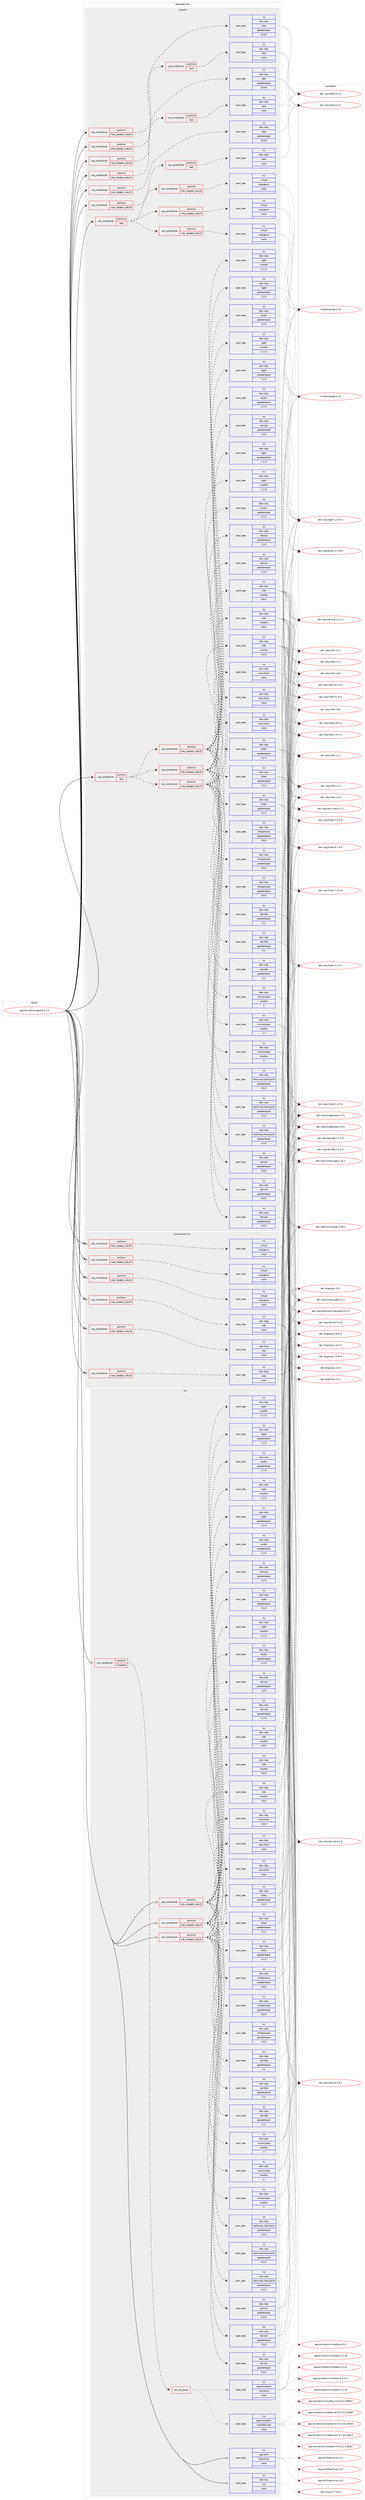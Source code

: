 digraph prolog {

# *************
# Graph options
# *************

newrank=true;
concentrate=true;
compound=true;
graph [rankdir=LR,fontname=Helvetica,fontsize=10,ranksep=1.5];#, ranksep=2.5, nodesep=0.2];
edge  [arrowhead=vee];
node  [fontname=Helvetica,fontsize=10];

# **********
# The ebuild
# **********

subgraph cluster_leftcol {
color=gray;
rank=same;
label=<<i>ebuild</i>>;
id [label="app-emulation/vagrant-2.1.5", color=red, width=4, href="../app-emulation/vagrant-2.1.5.svg"];
}

# ****************
# The dependencies
# ****************

subgraph cluster_midcol {
color=gray;
label=<<i>dependencies</i>>;
subgraph cluster_compile {
fillcolor="#eeeeee";
style=filled;
label=<<i>compile</i>>;
subgraph cond350714 {
dependency1288706 [label=<<TABLE BORDER="0" CELLBORDER="1" CELLSPACING="0" CELLPADDING="4"><TR><TD ROWSPAN="3" CELLPADDING="10">use_conditional</TD></TR><TR><TD>positive</TD></TR><TR><TD>ruby_targets_ruby23</TD></TR></TABLE>>, shape=none, color=red];
subgraph cond350715 {
dependency1288707 [label=<<TABLE BORDER="0" CELLBORDER="1" CELLSPACING="0" CELLPADDING="4"><TR><TD ROWSPAN="3" CELLPADDING="10">use_conditional</TD></TR><TR><TD>positive</TD></TR><TR><TD>test</TD></TR></TABLE>>, shape=none, color=red];
subgraph pack917946 {
dependency1288708 [label=<<TABLE BORDER="0" CELLBORDER="1" CELLSPACING="0" CELLPADDING="4" WIDTH="220"><TR><TD ROWSPAN="6" CELLPADDING="30">pack_dep</TD></TR><TR><TD WIDTH="110">no</TD></TR><TR><TD>dev-ruby</TD></TR><TR><TD>rake</TD></TR><TR><TD>none</TD></TR><TR><TD></TD></TR></TABLE>>, shape=none, color=blue];
}
dependency1288707:e -> dependency1288708:w [weight=20,style="dashed",arrowhead="vee"];
}
dependency1288706:e -> dependency1288707:w [weight=20,style="dashed",arrowhead="vee"];
}
id:e -> dependency1288706:w [weight=20,style="solid",arrowhead="vee"];
subgraph cond350716 {
dependency1288709 [label=<<TABLE BORDER="0" CELLBORDER="1" CELLSPACING="0" CELLPADDING="4"><TR><TD ROWSPAN="3" CELLPADDING="10">use_conditional</TD></TR><TR><TD>positive</TD></TR><TR><TD>ruby_targets_ruby23</TD></TR></TABLE>>, shape=none, color=red];
subgraph pack917947 {
dependency1288710 [label=<<TABLE BORDER="0" CELLBORDER="1" CELLSPACING="0" CELLPADDING="4" WIDTH="220"><TR><TD ROWSPAN="6" CELLPADDING="30">pack_dep</TD></TR><TR><TD WIDTH="110">no</TD></TR><TR><TD>dev-ruby</TD></TR><TR><TD>rake</TD></TR><TR><TD>greaterequal</TD></TR><TR><TD>10.0.0</TD></TR></TABLE>>, shape=none, color=blue];
}
dependency1288709:e -> dependency1288710:w [weight=20,style="dashed",arrowhead="vee"];
}
id:e -> dependency1288709:w [weight=20,style="solid",arrowhead="vee"];
subgraph cond350717 {
dependency1288711 [label=<<TABLE BORDER="0" CELLBORDER="1" CELLSPACING="0" CELLPADDING="4"><TR><TD ROWSPAN="3" CELLPADDING="10">use_conditional</TD></TR><TR><TD>positive</TD></TR><TR><TD>ruby_targets_ruby24</TD></TR></TABLE>>, shape=none, color=red];
subgraph cond350718 {
dependency1288712 [label=<<TABLE BORDER="0" CELLBORDER="1" CELLSPACING="0" CELLPADDING="4"><TR><TD ROWSPAN="3" CELLPADDING="10">use_conditional</TD></TR><TR><TD>positive</TD></TR><TR><TD>test</TD></TR></TABLE>>, shape=none, color=red];
subgraph pack917948 {
dependency1288713 [label=<<TABLE BORDER="0" CELLBORDER="1" CELLSPACING="0" CELLPADDING="4" WIDTH="220"><TR><TD ROWSPAN="6" CELLPADDING="30">pack_dep</TD></TR><TR><TD WIDTH="110">no</TD></TR><TR><TD>dev-ruby</TD></TR><TR><TD>rake</TD></TR><TR><TD>none</TD></TR><TR><TD></TD></TR></TABLE>>, shape=none, color=blue];
}
dependency1288712:e -> dependency1288713:w [weight=20,style="dashed",arrowhead="vee"];
}
dependency1288711:e -> dependency1288712:w [weight=20,style="dashed",arrowhead="vee"];
}
id:e -> dependency1288711:w [weight=20,style="solid",arrowhead="vee"];
subgraph cond350719 {
dependency1288714 [label=<<TABLE BORDER="0" CELLBORDER="1" CELLSPACING="0" CELLPADDING="4"><TR><TD ROWSPAN="3" CELLPADDING="10">use_conditional</TD></TR><TR><TD>positive</TD></TR><TR><TD>ruby_targets_ruby24</TD></TR></TABLE>>, shape=none, color=red];
subgraph pack917949 {
dependency1288715 [label=<<TABLE BORDER="0" CELLBORDER="1" CELLSPACING="0" CELLPADDING="4" WIDTH="220"><TR><TD ROWSPAN="6" CELLPADDING="30">pack_dep</TD></TR><TR><TD WIDTH="110">no</TD></TR><TR><TD>dev-ruby</TD></TR><TR><TD>rake</TD></TR><TR><TD>greaterequal</TD></TR><TR><TD>10.0.0</TD></TR></TABLE>>, shape=none, color=blue];
}
dependency1288714:e -> dependency1288715:w [weight=20,style="dashed",arrowhead="vee"];
}
id:e -> dependency1288714:w [weight=20,style="solid",arrowhead="vee"];
subgraph cond350720 {
dependency1288716 [label=<<TABLE BORDER="0" CELLBORDER="1" CELLSPACING="0" CELLPADDING="4"><TR><TD ROWSPAN="3" CELLPADDING="10">use_conditional</TD></TR><TR><TD>positive</TD></TR><TR><TD>ruby_targets_ruby25</TD></TR></TABLE>>, shape=none, color=red];
subgraph cond350721 {
dependency1288717 [label=<<TABLE BORDER="0" CELLBORDER="1" CELLSPACING="0" CELLPADDING="4"><TR><TD ROWSPAN="3" CELLPADDING="10">use_conditional</TD></TR><TR><TD>positive</TD></TR><TR><TD>test</TD></TR></TABLE>>, shape=none, color=red];
subgraph pack917950 {
dependency1288718 [label=<<TABLE BORDER="0" CELLBORDER="1" CELLSPACING="0" CELLPADDING="4" WIDTH="220"><TR><TD ROWSPAN="6" CELLPADDING="30">pack_dep</TD></TR><TR><TD WIDTH="110">no</TD></TR><TR><TD>dev-ruby</TD></TR><TR><TD>rake</TD></TR><TR><TD>none</TD></TR><TR><TD></TD></TR></TABLE>>, shape=none, color=blue];
}
dependency1288717:e -> dependency1288718:w [weight=20,style="dashed",arrowhead="vee"];
}
dependency1288716:e -> dependency1288717:w [weight=20,style="dashed",arrowhead="vee"];
}
id:e -> dependency1288716:w [weight=20,style="solid",arrowhead="vee"];
subgraph cond350722 {
dependency1288719 [label=<<TABLE BORDER="0" CELLBORDER="1" CELLSPACING="0" CELLPADDING="4"><TR><TD ROWSPAN="3" CELLPADDING="10">use_conditional</TD></TR><TR><TD>positive</TD></TR><TR><TD>ruby_targets_ruby25</TD></TR></TABLE>>, shape=none, color=red];
subgraph pack917951 {
dependency1288720 [label=<<TABLE BORDER="0" CELLBORDER="1" CELLSPACING="0" CELLPADDING="4" WIDTH="220"><TR><TD ROWSPAN="6" CELLPADDING="30">pack_dep</TD></TR><TR><TD WIDTH="110">no</TD></TR><TR><TD>dev-ruby</TD></TR><TR><TD>rake</TD></TR><TR><TD>greaterequal</TD></TR><TR><TD>10.0.0</TD></TR></TABLE>>, shape=none, color=blue];
}
dependency1288719:e -> dependency1288720:w [weight=20,style="dashed",arrowhead="vee"];
}
id:e -> dependency1288719:w [weight=20,style="solid",arrowhead="vee"];
subgraph cond350723 {
dependency1288721 [label=<<TABLE BORDER="0" CELLBORDER="1" CELLSPACING="0" CELLPADDING="4"><TR><TD ROWSPAN="3" CELLPADDING="10">use_conditional</TD></TR><TR><TD>positive</TD></TR><TR><TD>test</TD></TR></TABLE>>, shape=none, color=red];
subgraph cond350724 {
dependency1288722 [label=<<TABLE BORDER="0" CELLBORDER="1" CELLSPACING="0" CELLPADDING="4"><TR><TD ROWSPAN="3" CELLPADDING="10">use_conditional</TD></TR><TR><TD>positive</TD></TR><TR><TD>ruby_targets_ruby23</TD></TR></TABLE>>, shape=none, color=red];
subgraph pack917952 {
dependency1288723 [label=<<TABLE BORDER="0" CELLBORDER="1" CELLSPACING="0" CELLPADDING="4" WIDTH="220"><TR><TD ROWSPAN="6" CELLPADDING="30">pack_dep</TD></TR><TR><TD WIDTH="110">no</TD></TR><TR><TD>dev-ruby</TD></TR><TR><TD>childprocess</TD></TR><TR><TD>greaterequal</TD></TR><TR><TD>0.6.0</TD></TR></TABLE>>, shape=none, color=blue];
}
dependency1288722:e -> dependency1288723:w [weight=20,style="dashed",arrowhead="vee"];
subgraph pack917953 {
dependency1288724 [label=<<TABLE BORDER="0" CELLBORDER="1" CELLSPACING="0" CELLPADDING="4" WIDTH="220"><TR><TD ROWSPAN="6" CELLPADDING="30">pack_dep</TD></TR><TR><TD WIDTH="110">no</TD></TR><TR><TD>dev-ruby</TD></TR><TR><TD>erubis</TD></TR><TR><TD>greaterequal</TD></TR><TR><TD>2.7.0</TD></TR></TABLE>>, shape=none, color=blue];
}
dependency1288722:e -> dependency1288724:w [weight=20,style="dashed",arrowhead="vee"];
subgraph pack917954 {
dependency1288725 [label=<<TABLE BORDER="0" CELLBORDER="1" CELLSPACING="0" CELLPADDING="4" WIDTH="220"><TR><TD ROWSPAN="6" CELLPADDING="30">pack_dep</TD></TR><TR><TD WIDTH="110">no</TD></TR><TR><TD>dev-ruby</TD></TR><TR><TD>i18n</TD></TR><TR><TD>smaller</TD></TR><TR><TD>0.8.0</TD></TR></TABLE>>, shape=none, color=blue];
}
dependency1288722:e -> dependency1288725:w [weight=20,style="dashed",arrowhead="vee"];
subgraph pack917955 {
dependency1288726 [label=<<TABLE BORDER="0" CELLBORDER="1" CELLSPACING="0" CELLPADDING="4" WIDTH="220"><TR><TD ROWSPAN="6" CELLPADDING="30">pack_dep</TD></TR><TR><TD WIDTH="110">no</TD></TR><TR><TD>dev-ruby</TD></TR><TR><TD>listen</TD></TR><TR><TD>greaterequal</TD></TR><TR><TD>3.1.5</TD></TR></TABLE>>, shape=none, color=blue];
}
dependency1288722:e -> dependency1288726:w [weight=20,style="dashed",arrowhead="vee"];
subgraph pack917956 {
dependency1288727 [label=<<TABLE BORDER="0" CELLBORDER="1" CELLSPACING="0" CELLPADDING="4" WIDTH="220"><TR><TD ROWSPAN="6" CELLPADDING="30">pack_dep</TD></TR><TR><TD WIDTH="110">no</TD></TR><TR><TD>dev-ruby</TD></TR><TR><TD>hashicorp-checkpoint</TD></TR><TR><TD>greaterequal</TD></TR><TR><TD>0.1.5</TD></TR></TABLE>>, shape=none, color=blue];
}
dependency1288722:e -> dependency1288727:w [weight=20,style="dashed",arrowhead="vee"];
subgraph pack917957 {
dependency1288728 [label=<<TABLE BORDER="0" CELLBORDER="1" CELLSPACING="0" CELLPADDING="4" WIDTH="220"><TR><TD ROWSPAN="6" CELLPADDING="30">pack_dep</TD></TR><TR><TD WIDTH="110">no</TD></TR><TR><TD>dev-ruby</TD></TR><TR><TD>log4r</TD></TR><TR><TD>greaterequal</TD></TR><TR><TD>1.1.9</TD></TR></TABLE>>, shape=none, color=blue];
}
dependency1288722:e -> dependency1288728:w [weight=20,style="dashed",arrowhead="vee"];
subgraph pack917958 {
dependency1288729 [label=<<TABLE BORDER="0" CELLBORDER="1" CELLSPACING="0" CELLPADDING="4" WIDTH="220"><TR><TD ROWSPAN="6" CELLPADDING="30">pack_dep</TD></TR><TR><TD WIDTH="110">no</TD></TR><TR><TD>dev-ruby</TD></TR><TR><TD>log4r</TD></TR><TR><TD>smaller</TD></TR><TR><TD>1.1.11</TD></TR></TABLE>>, shape=none, color=blue];
}
dependency1288722:e -> dependency1288729:w [weight=20,style="dashed",arrowhead="vee"];
subgraph pack917959 {
dependency1288730 [label=<<TABLE BORDER="0" CELLBORDER="1" CELLSPACING="0" CELLPADDING="4" WIDTH="220"><TR><TD ROWSPAN="6" CELLPADDING="30">pack_dep</TD></TR><TR><TD WIDTH="110">no</TD></TR><TR><TD>dev-ruby</TD></TR><TR><TD>net-ssh</TD></TR><TR><TD>greaterequal</TD></TR><TR><TD>5.0.0</TD></TR></TABLE>>, shape=none, color=blue];
}
dependency1288722:e -> dependency1288730:w [weight=20,style="dashed",arrowhead="vee"];
subgraph pack917960 {
dependency1288731 [label=<<TABLE BORDER="0" CELLBORDER="1" CELLSPACING="0" CELLPADDING="4" WIDTH="220"><TR><TD ROWSPAN="6" CELLPADDING="30">pack_dep</TD></TR><TR><TD WIDTH="110">no</TD></TR><TR><TD>dev-ruby</TD></TR><TR><TD>net-sftp</TD></TR><TR><TD>greaterequal</TD></TR><TR><TD>2.1</TD></TR></TABLE>>, shape=none, color=blue];
}
dependency1288722:e -> dependency1288731:w [weight=20,style="dashed",arrowhead="vee"];
subgraph pack917961 {
dependency1288732 [label=<<TABLE BORDER="0" CELLBORDER="1" CELLSPACING="0" CELLPADDING="4" WIDTH="220"><TR><TD ROWSPAN="6" CELLPADDING="30">pack_dep</TD></TR><TR><TD WIDTH="110">no</TD></TR><TR><TD>dev-ruby</TD></TR><TR><TD>net-scp</TD></TR><TR><TD>greaterequal</TD></TR><TR><TD>1.2.0</TD></TR></TABLE>>, shape=none, color=blue];
}
dependency1288722:e -> dependency1288732:w [weight=20,style="dashed",arrowhead="vee"];
subgraph pack917962 {
dependency1288733 [label=<<TABLE BORDER="0" CELLBORDER="1" CELLSPACING="0" CELLPADDING="4" WIDTH="220"><TR><TD ROWSPAN="6" CELLPADDING="30">pack_dep</TD></TR><TR><TD WIDTH="110">no</TD></TR><TR><TD>dev-ruby</TD></TR><TR><TD>rest-client</TD></TR><TR><TD>none</TD></TR><TR><TD></TD></TR></TABLE>>, shape=none, color=blue];
}
dependency1288722:e -> dependency1288733:w [weight=20,style="dashed",arrowhead="vee"];
subgraph pack917963 {
dependency1288734 [label=<<TABLE BORDER="0" CELLBORDER="1" CELLSPACING="0" CELLPADDING="4" WIDTH="220"><TR><TD ROWSPAN="6" CELLPADDING="30">pack_dep</TD></TR><TR><TD WIDTH="110">no</TD></TR><TR><TD>dev-ruby</TD></TR><TR><TD>mime-types</TD></TR><TR><TD>smaller</TD></TR><TR><TD>3</TD></TR></TABLE>>, shape=none, color=blue];
}
dependency1288722:e -> dependency1288734:w [weight=20,style="dashed",arrowhead="vee"];
}
dependency1288721:e -> dependency1288722:w [weight=20,style="dashed",arrowhead="vee"];
subgraph cond350725 {
dependency1288735 [label=<<TABLE BORDER="0" CELLBORDER="1" CELLSPACING="0" CELLPADDING="4"><TR><TD ROWSPAN="3" CELLPADDING="10">use_conditional</TD></TR><TR><TD>positive</TD></TR><TR><TD>ruby_targets_ruby24</TD></TR></TABLE>>, shape=none, color=red];
subgraph pack917964 {
dependency1288736 [label=<<TABLE BORDER="0" CELLBORDER="1" CELLSPACING="0" CELLPADDING="4" WIDTH="220"><TR><TD ROWSPAN="6" CELLPADDING="30">pack_dep</TD></TR><TR><TD WIDTH="110">no</TD></TR><TR><TD>dev-ruby</TD></TR><TR><TD>childprocess</TD></TR><TR><TD>greaterequal</TD></TR><TR><TD>0.6.0</TD></TR></TABLE>>, shape=none, color=blue];
}
dependency1288735:e -> dependency1288736:w [weight=20,style="dashed",arrowhead="vee"];
subgraph pack917965 {
dependency1288737 [label=<<TABLE BORDER="0" CELLBORDER="1" CELLSPACING="0" CELLPADDING="4" WIDTH="220"><TR><TD ROWSPAN="6" CELLPADDING="30">pack_dep</TD></TR><TR><TD WIDTH="110">no</TD></TR><TR><TD>dev-ruby</TD></TR><TR><TD>erubis</TD></TR><TR><TD>greaterequal</TD></TR><TR><TD>2.7.0</TD></TR></TABLE>>, shape=none, color=blue];
}
dependency1288735:e -> dependency1288737:w [weight=20,style="dashed",arrowhead="vee"];
subgraph pack917966 {
dependency1288738 [label=<<TABLE BORDER="0" CELLBORDER="1" CELLSPACING="0" CELLPADDING="4" WIDTH="220"><TR><TD ROWSPAN="6" CELLPADDING="30">pack_dep</TD></TR><TR><TD WIDTH="110">no</TD></TR><TR><TD>dev-ruby</TD></TR><TR><TD>i18n</TD></TR><TR><TD>smaller</TD></TR><TR><TD>0.8.0</TD></TR></TABLE>>, shape=none, color=blue];
}
dependency1288735:e -> dependency1288738:w [weight=20,style="dashed",arrowhead="vee"];
subgraph pack917967 {
dependency1288739 [label=<<TABLE BORDER="0" CELLBORDER="1" CELLSPACING="0" CELLPADDING="4" WIDTH="220"><TR><TD ROWSPAN="6" CELLPADDING="30">pack_dep</TD></TR><TR><TD WIDTH="110">no</TD></TR><TR><TD>dev-ruby</TD></TR><TR><TD>listen</TD></TR><TR><TD>greaterequal</TD></TR><TR><TD>3.1.5</TD></TR></TABLE>>, shape=none, color=blue];
}
dependency1288735:e -> dependency1288739:w [weight=20,style="dashed",arrowhead="vee"];
subgraph pack917968 {
dependency1288740 [label=<<TABLE BORDER="0" CELLBORDER="1" CELLSPACING="0" CELLPADDING="4" WIDTH="220"><TR><TD ROWSPAN="6" CELLPADDING="30">pack_dep</TD></TR><TR><TD WIDTH="110">no</TD></TR><TR><TD>dev-ruby</TD></TR><TR><TD>hashicorp-checkpoint</TD></TR><TR><TD>greaterequal</TD></TR><TR><TD>0.1.5</TD></TR></TABLE>>, shape=none, color=blue];
}
dependency1288735:e -> dependency1288740:w [weight=20,style="dashed",arrowhead="vee"];
subgraph pack917969 {
dependency1288741 [label=<<TABLE BORDER="0" CELLBORDER="1" CELLSPACING="0" CELLPADDING="4" WIDTH="220"><TR><TD ROWSPAN="6" CELLPADDING="30">pack_dep</TD></TR><TR><TD WIDTH="110">no</TD></TR><TR><TD>dev-ruby</TD></TR><TR><TD>log4r</TD></TR><TR><TD>greaterequal</TD></TR><TR><TD>1.1.9</TD></TR></TABLE>>, shape=none, color=blue];
}
dependency1288735:e -> dependency1288741:w [weight=20,style="dashed",arrowhead="vee"];
subgraph pack917970 {
dependency1288742 [label=<<TABLE BORDER="0" CELLBORDER="1" CELLSPACING="0" CELLPADDING="4" WIDTH="220"><TR><TD ROWSPAN="6" CELLPADDING="30">pack_dep</TD></TR><TR><TD WIDTH="110">no</TD></TR><TR><TD>dev-ruby</TD></TR><TR><TD>log4r</TD></TR><TR><TD>smaller</TD></TR><TR><TD>1.1.11</TD></TR></TABLE>>, shape=none, color=blue];
}
dependency1288735:e -> dependency1288742:w [weight=20,style="dashed",arrowhead="vee"];
subgraph pack917971 {
dependency1288743 [label=<<TABLE BORDER="0" CELLBORDER="1" CELLSPACING="0" CELLPADDING="4" WIDTH="220"><TR><TD ROWSPAN="6" CELLPADDING="30">pack_dep</TD></TR><TR><TD WIDTH="110">no</TD></TR><TR><TD>dev-ruby</TD></TR><TR><TD>net-ssh</TD></TR><TR><TD>greaterequal</TD></TR><TR><TD>5.0.0</TD></TR></TABLE>>, shape=none, color=blue];
}
dependency1288735:e -> dependency1288743:w [weight=20,style="dashed",arrowhead="vee"];
subgraph pack917972 {
dependency1288744 [label=<<TABLE BORDER="0" CELLBORDER="1" CELLSPACING="0" CELLPADDING="4" WIDTH="220"><TR><TD ROWSPAN="6" CELLPADDING="30">pack_dep</TD></TR><TR><TD WIDTH="110">no</TD></TR><TR><TD>dev-ruby</TD></TR><TR><TD>net-sftp</TD></TR><TR><TD>greaterequal</TD></TR><TR><TD>2.1</TD></TR></TABLE>>, shape=none, color=blue];
}
dependency1288735:e -> dependency1288744:w [weight=20,style="dashed",arrowhead="vee"];
subgraph pack917973 {
dependency1288745 [label=<<TABLE BORDER="0" CELLBORDER="1" CELLSPACING="0" CELLPADDING="4" WIDTH="220"><TR><TD ROWSPAN="6" CELLPADDING="30">pack_dep</TD></TR><TR><TD WIDTH="110">no</TD></TR><TR><TD>dev-ruby</TD></TR><TR><TD>net-scp</TD></TR><TR><TD>greaterequal</TD></TR><TR><TD>1.2.0</TD></TR></TABLE>>, shape=none, color=blue];
}
dependency1288735:e -> dependency1288745:w [weight=20,style="dashed",arrowhead="vee"];
subgraph pack917974 {
dependency1288746 [label=<<TABLE BORDER="0" CELLBORDER="1" CELLSPACING="0" CELLPADDING="4" WIDTH="220"><TR><TD ROWSPAN="6" CELLPADDING="30">pack_dep</TD></TR><TR><TD WIDTH="110">no</TD></TR><TR><TD>dev-ruby</TD></TR><TR><TD>rest-client</TD></TR><TR><TD>none</TD></TR><TR><TD></TD></TR></TABLE>>, shape=none, color=blue];
}
dependency1288735:e -> dependency1288746:w [weight=20,style="dashed",arrowhead="vee"];
subgraph pack917975 {
dependency1288747 [label=<<TABLE BORDER="0" CELLBORDER="1" CELLSPACING="0" CELLPADDING="4" WIDTH="220"><TR><TD ROWSPAN="6" CELLPADDING="30">pack_dep</TD></TR><TR><TD WIDTH="110">no</TD></TR><TR><TD>dev-ruby</TD></TR><TR><TD>mime-types</TD></TR><TR><TD>smaller</TD></TR><TR><TD>3</TD></TR></TABLE>>, shape=none, color=blue];
}
dependency1288735:e -> dependency1288747:w [weight=20,style="dashed",arrowhead="vee"];
}
dependency1288721:e -> dependency1288735:w [weight=20,style="dashed",arrowhead="vee"];
subgraph cond350726 {
dependency1288748 [label=<<TABLE BORDER="0" CELLBORDER="1" CELLSPACING="0" CELLPADDING="4"><TR><TD ROWSPAN="3" CELLPADDING="10">use_conditional</TD></TR><TR><TD>positive</TD></TR><TR><TD>ruby_targets_ruby25</TD></TR></TABLE>>, shape=none, color=red];
subgraph pack917976 {
dependency1288749 [label=<<TABLE BORDER="0" CELLBORDER="1" CELLSPACING="0" CELLPADDING="4" WIDTH="220"><TR><TD ROWSPAN="6" CELLPADDING="30">pack_dep</TD></TR><TR><TD WIDTH="110">no</TD></TR><TR><TD>dev-ruby</TD></TR><TR><TD>childprocess</TD></TR><TR><TD>greaterequal</TD></TR><TR><TD>0.6.0</TD></TR></TABLE>>, shape=none, color=blue];
}
dependency1288748:e -> dependency1288749:w [weight=20,style="dashed",arrowhead="vee"];
subgraph pack917977 {
dependency1288750 [label=<<TABLE BORDER="0" CELLBORDER="1" CELLSPACING="0" CELLPADDING="4" WIDTH="220"><TR><TD ROWSPAN="6" CELLPADDING="30">pack_dep</TD></TR><TR><TD WIDTH="110">no</TD></TR><TR><TD>dev-ruby</TD></TR><TR><TD>erubis</TD></TR><TR><TD>greaterequal</TD></TR><TR><TD>2.7.0</TD></TR></TABLE>>, shape=none, color=blue];
}
dependency1288748:e -> dependency1288750:w [weight=20,style="dashed",arrowhead="vee"];
subgraph pack917978 {
dependency1288751 [label=<<TABLE BORDER="0" CELLBORDER="1" CELLSPACING="0" CELLPADDING="4" WIDTH="220"><TR><TD ROWSPAN="6" CELLPADDING="30">pack_dep</TD></TR><TR><TD WIDTH="110">no</TD></TR><TR><TD>dev-ruby</TD></TR><TR><TD>i18n</TD></TR><TR><TD>smaller</TD></TR><TR><TD>0.8.0</TD></TR></TABLE>>, shape=none, color=blue];
}
dependency1288748:e -> dependency1288751:w [weight=20,style="dashed",arrowhead="vee"];
subgraph pack917979 {
dependency1288752 [label=<<TABLE BORDER="0" CELLBORDER="1" CELLSPACING="0" CELLPADDING="4" WIDTH="220"><TR><TD ROWSPAN="6" CELLPADDING="30">pack_dep</TD></TR><TR><TD WIDTH="110">no</TD></TR><TR><TD>dev-ruby</TD></TR><TR><TD>listen</TD></TR><TR><TD>greaterequal</TD></TR><TR><TD>3.1.5</TD></TR></TABLE>>, shape=none, color=blue];
}
dependency1288748:e -> dependency1288752:w [weight=20,style="dashed",arrowhead="vee"];
subgraph pack917980 {
dependency1288753 [label=<<TABLE BORDER="0" CELLBORDER="1" CELLSPACING="0" CELLPADDING="4" WIDTH="220"><TR><TD ROWSPAN="6" CELLPADDING="30">pack_dep</TD></TR><TR><TD WIDTH="110">no</TD></TR><TR><TD>dev-ruby</TD></TR><TR><TD>hashicorp-checkpoint</TD></TR><TR><TD>greaterequal</TD></TR><TR><TD>0.1.5</TD></TR></TABLE>>, shape=none, color=blue];
}
dependency1288748:e -> dependency1288753:w [weight=20,style="dashed",arrowhead="vee"];
subgraph pack917981 {
dependency1288754 [label=<<TABLE BORDER="0" CELLBORDER="1" CELLSPACING="0" CELLPADDING="4" WIDTH="220"><TR><TD ROWSPAN="6" CELLPADDING="30">pack_dep</TD></TR><TR><TD WIDTH="110">no</TD></TR><TR><TD>dev-ruby</TD></TR><TR><TD>log4r</TD></TR><TR><TD>greaterequal</TD></TR><TR><TD>1.1.9</TD></TR></TABLE>>, shape=none, color=blue];
}
dependency1288748:e -> dependency1288754:w [weight=20,style="dashed",arrowhead="vee"];
subgraph pack917982 {
dependency1288755 [label=<<TABLE BORDER="0" CELLBORDER="1" CELLSPACING="0" CELLPADDING="4" WIDTH="220"><TR><TD ROWSPAN="6" CELLPADDING="30">pack_dep</TD></TR><TR><TD WIDTH="110">no</TD></TR><TR><TD>dev-ruby</TD></TR><TR><TD>log4r</TD></TR><TR><TD>smaller</TD></TR><TR><TD>1.1.11</TD></TR></TABLE>>, shape=none, color=blue];
}
dependency1288748:e -> dependency1288755:w [weight=20,style="dashed",arrowhead="vee"];
subgraph pack917983 {
dependency1288756 [label=<<TABLE BORDER="0" CELLBORDER="1" CELLSPACING="0" CELLPADDING="4" WIDTH="220"><TR><TD ROWSPAN="6" CELLPADDING="30">pack_dep</TD></TR><TR><TD WIDTH="110">no</TD></TR><TR><TD>dev-ruby</TD></TR><TR><TD>net-ssh</TD></TR><TR><TD>greaterequal</TD></TR><TR><TD>5.0.0</TD></TR></TABLE>>, shape=none, color=blue];
}
dependency1288748:e -> dependency1288756:w [weight=20,style="dashed",arrowhead="vee"];
subgraph pack917984 {
dependency1288757 [label=<<TABLE BORDER="0" CELLBORDER="1" CELLSPACING="0" CELLPADDING="4" WIDTH="220"><TR><TD ROWSPAN="6" CELLPADDING="30">pack_dep</TD></TR><TR><TD WIDTH="110">no</TD></TR><TR><TD>dev-ruby</TD></TR><TR><TD>net-sftp</TD></TR><TR><TD>greaterequal</TD></TR><TR><TD>2.1</TD></TR></TABLE>>, shape=none, color=blue];
}
dependency1288748:e -> dependency1288757:w [weight=20,style="dashed",arrowhead="vee"];
subgraph pack917985 {
dependency1288758 [label=<<TABLE BORDER="0" CELLBORDER="1" CELLSPACING="0" CELLPADDING="4" WIDTH="220"><TR><TD ROWSPAN="6" CELLPADDING="30">pack_dep</TD></TR><TR><TD WIDTH="110">no</TD></TR><TR><TD>dev-ruby</TD></TR><TR><TD>net-scp</TD></TR><TR><TD>greaterequal</TD></TR><TR><TD>1.2.0</TD></TR></TABLE>>, shape=none, color=blue];
}
dependency1288748:e -> dependency1288758:w [weight=20,style="dashed",arrowhead="vee"];
subgraph pack917986 {
dependency1288759 [label=<<TABLE BORDER="0" CELLBORDER="1" CELLSPACING="0" CELLPADDING="4" WIDTH="220"><TR><TD ROWSPAN="6" CELLPADDING="30">pack_dep</TD></TR><TR><TD WIDTH="110">no</TD></TR><TR><TD>dev-ruby</TD></TR><TR><TD>rest-client</TD></TR><TR><TD>none</TD></TR><TR><TD></TD></TR></TABLE>>, shape=none, color=blue];
}
dependency1288748:e -> dependency1288759:w [weight=20,style="dashed",arrowhead="vee"];
subgraph pack917987 {
dependency1288760 [label=<<TABLE BORDER="0" CELLBORDER="1" CELLSPACING="0" CELLPADDING="4" WIDTH="220"><TR><TD ROWSPAN="6" CELLPADDING="30">pack_dep</TD></TR><TR><TD WIDTH="110">no</TD></TR><TR><TD>dev-ruby</TD></TR><TR><TD>mime-types</TD></TR><TR><TD>smaller</TD></TR><TR><TD>3</TD></TR></TABLE>>, shape=none, color=blue];
}
dependency1288748:e -> dependency1288760:w [weight=20,style="dashed",arrowhead="vee"];
}
dependency1288721:e -> dependency1288748:w [weight=20,style="dashed",arrowhead="vee"];
}
id:e -> dependency1288721:w [weight=20,style="solid",arrowhead="vee"];
subgraph cond350727 {
dependency1288761 [label=<<TABLE BORDER="0" CELLBORDER="1" CELLSPACING="0" CELLPADDING="4"><TR><TD ROWSPAN="3" CELLPADDING="10">use_conditional</TD></TR><TR><TD>positive</TD></TR><TR><TD>test</TD></TR></TABLE>>, shape=none, color=red];
subgraph cond350728 {
dependency1288762 [label=<<TABLE BORDER="0" CELLBORDER="1" CELLSPACING="0" CELLPADDING="4"><TR><TD ROWSPAN="3" CELLPADDING="10">use_conditional</TD></TR><TR><TD>positive</TD></TR><TR><TD>ruby_targets_ruby23</TD></TR></TABLE>>, shape=none, color=red];
subgraph pack917988 {
dependency1288763 [label=<<TABLE BORDER="0" CELLBORDER="1" CELLSPACING="0" CELLPADDING="4" WIDTH="220"><TR><TD ROWSPAN="6" CELLPADDING="30">pack_dep</TD></TR><TR><TD WIDTH="110">no</TD></TR><TR><TD>virtual</TD></TR><TR><TD>rubygems</TD></TR><TR><TD>none</TD></TR><TR><TD></TD></TR></TABLE>>, shape=none, color=blue];
}
dependency1288762:e -> dependency1288763:w [weight=20,style="dashed",arrowhead="vee"];
}
dependency1288761:e -> dependency1288762:w [weight=20,style="dashed",arrowhead="vee"];
subgraph cond350729 {
dependency1288764 [label=<<TABLE BORDER="0" CELLBORDER="1" CELLSPACING="0" CELLPADDING="4"><TR><TD ROWSPAN="3" CELLPADDING="10">use_conditional</TD></TR><TR><TD>positive</TD></TR><TR><TD>ruby_targets_ruby24</TD></TR></TABLE>>, shape=none, color=red];
subgraph pack917989 {
dependency1288765 [label=<<TABLE BORDER="0" CELLBORDER="1" CELLSPACING="0" CELLPADDING="4" WIDTH="220"><TR><TD ROWSPAN="6" CELLPADDING="30">pack_dep</TD></TR><TR><TD WIDTH="110">no</TD></TR><TR><TD>virtual</TD></TR><TR><TD>rubygems</TD></TR><TR><TD>none</TD></TR><TR><TD></TD></TR></TABLE>>, shape=none, color=blue];
}
dependency1288764:e -> dependency1288765:w [weight=20,style="dashed",arrowhead="vee"];
}
dependency1288761:e -> dependency1288764:w [weight=20,style="dashed",arrowhead="vee"];
subgraph cond350730 {
dependency1288766 [label=<<TABLE BORDER="0" CELLBORDER="1" CELLSPACING="0" CELLPADDING="4"><TR><TD ROWSPAN="3" CELLPADDING="10">use_conditional</TD></TR><TR><TD>positive</TD></TR><TR><TD>ruby_targets_ruby25</TD></TR></TABLE>>, shape=none, color=red];
subgraph pack917990 {
dependency1288767 [label=<<TABLE BORDER="0" CELLBORDER="1" CELLSPACING="0" CELLPADDING="4" WIDTH="220"><TR><TD ROWSPAN="6" CELLPADDING="30">pack_dep</TD></TR><TR><TD WIDTH="110">no</TD></TR><TR><TD>virtual</TD></TR><TR><TD>rubygems</TD></TR><TR><TD>none</TD></TR><TR><TD></TD></TR></TABLE>>, shape=none, color=blue];
}
dependency1288766:e -> dependency1288767:w [weight=20,style="dashed",arrowhead="vee"];
}
dependency1288761:e -> dependency1288766:w [weight=20,style="dashed",arrowhead="vee"];
}
id:e -> dependency1288761:w [weight=20,style="solid",arrowhead="vee"];
}
subgraph cluster_compileandrun {
fillcolor="#eeeeee";
style=filled;
label=<<i>compile and run</i>>;
subgraph cond350731 {
dependency1288768 [label=<<TABLE BORDER="0" CELLBORDER="1" CELLSPACING="0" CELLPADDING="4"><TR><TD ROWSPAN="3" CELLPADDING="10">use_conditional</TD></TR><TR><TD>positive</TD></TR><TR><TD>ruby_targets_ruby23</TD></TR></TABLE>>, shape=none, color=red];
subgraph pack917991 {
dependency1288769 [label=<<TABLE BORDER="0" CELLBORDER="1" CELLSPACING="0" CELLPADDING="4" WIDTH="220"><TR><TD ROWSPAN="6" CELLPADDING="30">pack_dep</TD></TR><TR><TD WIDTH="110">no</TD></TR><TR><TD>dev-lang</TD></TR><TR><TD>ruby</TD></TR><TR><TD>none</TD></TR><TR><TD></TD></TR></TABLE>>, shape=none, color=blue];
}
dependency1288768:e -> dependency1288769:w [weight=20,style="dashed",arrowhead="vee"];
}
id:e -> dependency1288768:w [weight=20,style="solid",arrowhead="odotvee"];
subgraph cond350732 {
dependency1288770 [label=<<TABLE BORDER="0" CELLBORDER="1" CELLSPACING="0" CELLPADDING="4"><TR><TD ROWSPAN="3" CELLPADDING="10">use_conditional</TD></TR><TR><TD>positive</TD></TR><TR><TD>ruby_targets_ruby23</TD></TR></TABLE>>, shape=none, color=red];
subgraph pack917992 {
dependency1288771 [label=<<TABLE BORDER="0" CELLBORDER="1" CELLSPACING="0" CELLPADDING="4" WIDTH="220"><TR><TD ROWSPAN="6" CELLPADDING="30">pack_dep</TD></TR><TR><TD WIDTH="110">no</TD></TR><TR><TD>virtual</TD></TR><TR><TD>rubygems</TD></TR><TR><TD>none</TD></TR><TR><TD></TD></TR></TABLE>>, shape=none, color=blue];
}
dependency1288770:e -> dependency1288771:w [weight=20,style="dashed",arrowhead="vee"];
}
id:e -> dependency1288770:w [weight=20,style="solid",arrowhead="odotvee"];
subgraph cond350733 {
dependency1288772 [label=<<TABLE BORDER="0" CELLBORDER="1" CELLSPACING="0" CELLPADDING="4"><TR><TD ROWSPAN="3" CELLPADDING="10">use_conditional</TD></TR><TR><TD>positive</TD></TR><TR><TD>ruby_targets_ruby24</TD></TR></TABLE>>, shape=none, color=red];
subgraph pack917993 {
dependency1288773 [label=<<TABLE BORDER="0" CELLBORDER="1" CELLSPACING="0" CELLPADDING="4" WIDTH="220"><TR><TD ROWSPAN="6" CELLPADDING="30">pack_dep</TD></TR><TR><TD WIDTH="110">no</TD></TR><TR><TD>dev-lang</TD></TR><TR><TD>ruby</TD></TR><TR><TD>none</TD></TR><TR><TD></TD></TR></TABLE>>, shape=none, color=blue];
}
dependency1288772:e -> dependency1288773:w [weight=20,style="dashed",arrowhead="vee"];
}
id:e -> dependency1288772:w [weight=20,style="solid",arrowhead="odotvee"];
subgraph cond350734 {
dependency1288774 [label=<<TABLE BORDER="0" CELLBORDER="1" CELLSPACING="0" CELLPADDING="4"><TR><TD ROWSPAN="3" CELLPADDING="10">use_conditional</TD></TR><TR><TD>positive</TD></TR><TR><TD>ruby_targets_ruby24</TD></TR></TABLE>>, shape=none, color=red];
subgraph pack917994 {
dependency1288775 [label=<<TABLE BORDER="0" CELLBORDER="1" CELLSPACING="0" CELLPADDING="4" WIDTH="220"><TR><TD ROWSPAN="6" CELLPADDING="30">pack_dep</TD></TR><TR><TD WIDTH="110">no</TD></TR><TR><TD>virtual</TD></TR><TR><TD>rubygems</TD></TR><TR><TD>none</TD></TR><TR><TD></TD></TR></TABLE>>, shape=none, color=blue];
}
dependency1288774:e -> dependency1288775:w [weight=20,style="dashed",arrowhead="vee"];
}
id:e -> dependency1288774:w [weight=20,style="solid",arrowhead="odotvee"];
subgraph cond350735 {
dependency1288776 [label=<<TABLE BORDER="0" CELLBORDER="1" CELLSPACING="0" CELLPADDING="4"><TR><TD ROWSPAN="3" CELLPADDING="10">use_conditional</TD></TR><TR><TD>positive</TD></TR><TR><TD>ruby_targets_ruby25</TD></TR></TABLE>>, shape=none, color=red];
subgraph pack917995 {
dependency1288777 [label=<<TABLE BORDER="0" CELLBORDER="1" CELLSPACING="0" CELLPADDING="4" WIDTH="220"><TR><TD ROWSPAN="6" CELLPADDING="30">pack_dep</TD></TR><TR><TD WIDTH="110">no</TD></TR><TR><TD>dev-lang</TD></TR><TR><TD>ruby</TD></TR><TR><TD>none</TD></TR><TR><TD></TD></TR></TABLE>>, shape=none, color=blue];
}
dependency1288776:e -> dependency1288777:w [weight=20,style="dashed",arrowhead="vee"];
}
id:e -> dependency1288776:w [weight=20,style="solid",arrowhead="odotvee"];
subgraph cond350736 {
dependency1288778 [label=<<TABLE BORDER="0" CELLBORDER="1" CELLSPACING="0" CELLPADDING="4"><TR><TD ROWSPAN="3" CELLPADDING="10">use_conditional</TD></TR><TR><TD>positive</TD></TR><TR><TD>ruby_targets_ruby25</TD></TR></TABLE>>, shape=none, color=red];
subgraph pack917996 {
dependency1288779 [label=<<TABLE BORDER="0" CELLBORDER="1" CELLSPACING="0" CELLPADDING="4" WIDTH="220"><TR><TD ROWSPAN="6" CELLPADDING="30">pack_dep</TD></TR><TR><TD WIDTH="110">no</TD></TR><TR><TD>virtual</TD></TR><TR><TD>rubygems</TD></TR><TR><TD>none</TD></TR><TR><TD></TD></TR></TABLE>>, shape=none, color=blue];
}
dependency1288778:e -> dependency1288779:w [weight=20,style="dashed",arrowhead="vee"];
}
id:e -> dependency1288778:w [weight=20,style="solid",arrowhead="odotvee"];
}
subgraph cluster_run {
fillcolor="#eeeeee";
style=filled;
label=<<i>run</i>>;
subgraph cond350737 {
dependency1288780 [label=<<TABLE BORDER="0" CELLBORDER="1" CELLSPACING="0" CELLPADDING="4"><TR><TD ROWSPAN="3" CELLPADDING="10">use_conditional</TD></TR><TR><TD>positive</TD></TR><TR><TD>ruby_targets_ruby23</TD></TR></TABLE>>, shape=none, color=red];
subgraph pack917997 {
dependency1288781 [label=<<TABLE BORDER="0" CELLBORDER="1" CELLSPACING="0" CELLPADDING="4" WIDTH="220"><TR><TD ROWSPAN="6" CELLPADDING="30">pack_dep</TD></TR><TR><TD WIDTH="110">no</TD></TR><TR><TD>dev-ruby</TD></TR><TR><TD>childprocess</TD></TR><TR><TD>greaterequal</TD></TR><TR><TD>0.6.0</TD></TR></TABLE>>, shape=none, color=blue];
}
dependency1288780:e -> dependency1288781:w [weight=20,style="dashed",arrowhead="vee"];
subgraph pack917998 {
dependency1288782 [label=<<TABLE BORDER="0" CELLBORDER="1" CELLSPACING="0" CELLPADDING="4" WIDTH="220"><TR><TD ROWSPAN="6" CELLPADDING="30">pack_dep</TD></TR><TR><TD WIDTH="110">no</TD></TR><TR><TD>dev-ruby</TD></TR><TR><TD>erubis</TD></TR><TR><TD>greaterequal</TD></TR><TR><TD>2.7.0</TD></TR></TABLE>>, shape=none, color=blue];
}
dependency1288780:e -> dependency1288782:w [weight=20,style="dashed",arrowhead="vee"];
subgraph pack917999 {
dependency1288783 [label=<<TABLE BORDER="0" CELLBORDER="1" CELLSPACING="0" CELLPADDING="4" WIDTH="220"><TR><TD ROWSPAN="6" CELLPADDING="30">pack_dep</TD></TR><TR><TD WIDTH="110">no</TD></TR><TR><TD>dev-ruby</TD></TR><TR><TD>i18n</TD></TR><TR><TD>smaller</TD></TR><TR><TD>0.8.0</TD></TR></TABLE>>, shape=none, color=blue];
}
dependency1288780:e -> dependency1288783:w [weight=20,style="dashed",arrowhead="vee"];
subgraph pack918000 {
dependency1288784 [label=<<TABLE BORDER="0" CELLBORDER="1" CELLSPACING="0" CELLPADDING="4" WIDTH="220"><TR><TD ROWSPAN="6" CELLPADDING="30">pack_dep</TD></TR><TR><TD WIDTH="110">no</TD></TR><TR><TD>dev-ruby</TD></TR><TR><TD>listen</TD></TR><TR><TD>greaterequal</TD></TR><TR><TD>3.1.5</TD></TR></TABLE>>, shape=none, color=blue];
}
dependency1288780:e -> dependency1288784:w [weight=20,style="dashed",arrowhead="vee"];
subgraph pack918001 {
dependency1288785 [label=<<TABLE BORDER="0" CELLBORDER="1" CELLSPACING="0" CELLPADDING="4" WIDTH="220"><TR><TD ROWSPAN="6" CELLPADDING="30">pack_dep</TD></TR><TR><TD WIDTH="110">no</TD></TR><TR><TD>dev-ruby</TD></TR><TR><TD>hashicorp-checkpoint</TD></TR><TR><TD>greaterequal</TD></TR><TR><TD>0.1.5</TD></TR></TABLE>>, shape=none, color=blue];
}
dependency1288780:e -> dependency1288785:w [weight=20,style="dashed",arrowhead="vee"];
subgraph pack918002 {
dependency1288786 [label=<<TABLE BORDER="0" CELLBORDER="1" CELLSPACING="0" CELLPADDING="4" WIDTH="220"><TR><TD ROWSPAN="6" CELLPADDING="30">pack_dep</TD></TR><TR><TD WIDTH="110">no</TD></TR><TR><TD>dev-ruby</TD></TR><TR><TD>log4r</TD></TR><TR><TD>greaterequal</TD></TR><TR><TD>1.1.9</TD></TR></TABLE>>, shape=none, color=blue];
}
dependency1288780:e -> dependency1288786:w [weight=20,style="dashed",arrowhead="vee"];
subgraph pack918003 {
dependency1288787 [label=<<TABLE BORDER="0" CELLBORDER="1" CELLSPACING="0" CELLPADDING="4" WIDTH="220"><TR><TD ROWSPAN="6" CELLPADDING="30">pack_dep</TD></TR><TR><TD WIDTH="110">no</TD></TR><TR><TD>dev-ruby</TD></TR><TR><TD>log4r</TD></TR><TR><TD>smaller</TD></TR><TR><TD>1.1.11</TD></TR></TABLE>>, shape=none, color=blue];
}
dependency1288780:e -> dependency1288787:w [weight=20,style="dashed",arrowhead="vee"];
subgraph pack918004 {
dependency1288788 [label=<<TABLE BORDER="0" CELLBORDER="1" CELLSPACING="0" CELLPADDING="4" WIDTH="220"><TR><TD ROWSPAN="6" CELLPADDING="30">pack_dep</TD></TR><TR><TD WIDTH="110">no</TD></TR><TR><TD>dev-ruby</TD></TR><TR><TD>net-ssh</TD></TR><TR><TD>greaterequal</TD></TR><TR><TD>5.0.0</TD></TR></TABLE>>, shape=none, color=blue];
}
dependency1288780:e -> dependency1288788:w [weight=20,style="dashed",arrowhead="vee"];
subgraph pack918005 {
dependency1288789 [label=<<TABLE BORDER="0" CELLBORDER="1" CELLSPACING="0" CELLPADDING="4" WIDTH="220"><TR><TD ROWSPAN="6" CELLPADDING="30">pack_dep</TD></TR><TR><TD WIDTH="110">no</TD></TR><TR><TD>dev-ruby</TD></TR><TR><TD>net-sftp</TD></TR><TR><TD>greaterequal</TD></TR><TR><TD>2.1</TD></TR></TABLE>>, shape=none, color=blue];
}
dependency1288780:e -> dependency1288789:w [weight=20,style="dashed",arrowhead="vee"];
subgraph pack918006 {
dependency1288790 [label=<<TABLE BORDER="0" CELLBORDER="1" CELLSPACING="0" CELLPADDING="4" WIDTH="220"><TR><TD ROWSPAN="6" CELLPADDING="30">pack_dep</TD></TR><TR><TD WIDTH="110">no</TD></TR><TR><TD>dev-ruby</TD></TR><TR><TD>net-scp</TD></TR><TR><TD>greaterequal</TD></TR><TR><TD>1.2.0</TD></TR></TABLE>>, shape=none, color=blue];
}
dependency1288780:e -> dependency1288790:w [weight=20,style="dashed",arrowhead="vee"];
subgraph pack918007 {
dependency1288791 [label=<<TABLE BORDER="0" CELLBORDER="1" CELLSPACING="0" CELLPADDING="4" WIDTH="220"><TR><TD ROWSPAN="6" CELLPADDING="30">pack_dep</TD></TR><TR><TD WIDTH="110">no</TD></TR><TR><TD>dev-ruby</TD></TR><TR><TD>rest-client</TD></TR><TR><TD>none</TD></TR><TR><TD></TD></TR></TABLE>>, shape=none, color=blue];
}
dependency1288780:e -> dependency1288791:w [weight=20,style="dashed",arrowhead="vee"];
subgraph pack918008 {
dependency1288792 [label=<<TABLE BORDER="0" CELLBORDER="1" CELLSPACING="0" CELLPADDING="4" WIDTH="220"><TR><TD ROWSPAN="6" CELLPADDING="30">pack_dep</TD></TR><TR><TD WIDTH="110">no</TD></TR><TR><TD>dev-ruby</TD></TR><TR><TD>mime-types</TD></TR><TR><TD>smaller</TD></TR><TR><TD>3</TD></TR></TABLE>>, shape=none, color=blue];
}
dependency1288780:e -> dependency1288792:w [weight=20,style="dashed",arrowhead="vee"];
}
id:e -> dependency1288780:w [weight=20,style="solid",arrowhead="odot"];
subgraph cond350738 {
dependency1288793 [label=<<TABLE BORDER="0" CELLBORDER="1" CELLSPACING="0" CELLPADDING="4"><TR><TD ROWSPAN="3" CELLPADDING="10">use_conditional</TD></TR><TR><TD>positive</TD></TR><TR><TD>ruby_targets_ruby24</TD></TR></TABLE>>, shape=none, color=red];
subgraph pack918009 {
dependency1288794 [label=<<TABLE BORDER="0" CELLBORDER="1" CELLSPACING="0" CELLPADDING="4" WIDTH="220"><TR><TD ROWSPAN="6" CELLPADDING="30">pack_dep</TD></TR><TR><TD WIDTH="110">no</TD></TR><TR><TD>dev-ruby</TD></TR><TR><TD>childprocess</TD></TR><TR><TD>greaterequal</TD></TR><TR><TD>0.6.0</TD></TR></TABLE>>, shape=none, color=blue];
}
dependency1288793:e -> dependency1288794:w [weight=20,style="dashed",arrowhead="vee"];
subgraph pack918010 {
dependency1288795 [label=<<TABLE BORDER="0" CELLBORDER="1" CELLSPACING="0" CELLPADDING="4" WIDTH="220"><TR><TD ROWSPAN="6" CELLPADDING="30">pack_dep</TD></TR><TR><TD WIDTH="110">no</TD></TR><TR><TD>dev-ruby</TD></TR><TR><TD>erubis</TD></TR><TR><TD>greaterequal</TD></TR><TR><TD>2.7.0</TD></TR></TABLE>>, shape=none, color=blue];
}
dependency1288793:e -> dependency1288795:w [weight=20,style="dashed",arrowhead="vee"];
subgraph pack918011 {
dependency1288796 [label=<<TABLE BORDER="0" CELLBORDER="1" CELLSPACING="0" CELLPADDING="4" WIDTH="220"><TR><TD ROWSPAN="6" CELLPADDING="30">pack_dep</TD></TR><TR><TD WIDTH="110">no</TD></TR><TR><TD>dev-ruby</TD></TR><TR><TD>i18n</TD></TR><TR><TD>smaller</TD></TR><TR><TD>0.8.0</TD></TR></TABLE>>, shape=none, color=blue];
}
dependency1288793:e -> dependency1288796:w [weight=20,style="dashed",arrowhead="vee"];
subgraph pack918012 {
dependency1288797 [label=<<TABLE BORDER="0" CELLBORDER="1" CELLSPACING="0" CELLPADDING="4" WIDTH="220"><TR><TD ROWSPAN="6" CELLPADDING="30">pack_dep</TD></TR><TR><TD WIDTH="110">no</TD></TR><TR><TD>dev-ruby</TD></TR><TR><TD>listen</TD></TR><TR><TD>greaterequal</TD></TR><TR><TD>3.1.5</TD></TR></TABLE>>, shape=none, color=blue];
}
dependency1288793:e -> dependency1288797:w [weight=20,style="dashed",arrowhead="vee"];
subgraph pack918013 {
dependency1288798 [label=<<TABLE BORDER="0" CELLBORDER="1" CELLSPACING="0" CELLPADDING="4" WIDTH="220"><TR><TD ROWSPAN="6" CELLPADDING="30">pack_dep</TD></TR><TR><TD WIDTH="110">no</TD></TR><TR><TD>dev-ruby</TD></TR><TR><TD>hashicorp-checkpoint</TD></TR><TR><TD>greaterequal</TD></TR><TR><TD>0.1.5</TD></TR></TABLE>>, shape=none, color=blue];
}
dependency1288793:e -> dependency1288798:w [weight=20,style="dashed",arrowhead="vee"];
subgraph pack918014 {
dependency1288799 [label=<<TABLE BORDER="0" CELLBORDER="1" CELLSPACING="0" CELLPADDING="4" WIDTH="220"><TR><TD ROWSPAN="6" CELLPADDING="30">pack_dep</TD></TR><TR><TD WIDTH="110">no</TD></TR><TR><TD>dev-ruby</TD></TR><TR><TD>log4r</TD></TR><TR><TD>greaterequal</TD></TR><TR><TD>1.1.9</TD></TR></TABLE>>, shape=none, color=blue];
}
dependency1288793:e -> dependency1288799:w [weight=20,style="dashed",arrowhead="vee"];
subgraph pack918015 {
dependency1288800 [label=<<TABLE BORDER="0" CELLBORDER="1" CELLSPACING="0" CELLPADDING="4" WIDTH="220"><TR><TD ROWSPAN="6" CELLPADDING="30">pack_dep</TD></TR><TR><TD WIDTH="110">no</TD></TR><TR><TD>dev-ruby</TD></TR><TR><TD>log4r</TD></TR><TR><TD>smaller</TD></TR><TR><TD>1.1.11</TD></TR></TABLE>>, shape=none, color=blue];
}
dependency1288793:e -> dependency1288800:w [weight=20,style="dashed",arrowhead="vee"];
subgraph pack918016 {
dependency1288801 [label=<<TABLE BORDER="0" CELLBORDER="1" CELLSPACING="0" CELLPADDING="4" WIDTH="220"><TR><TD ROWSPAN="6" CELLPADDING="30">pack_dep</TD></TR><TR><TD WIDTH="110">no</TD></TR><TR><TD>dev-ruby</TD></TR><TR><TD>net-ssh</TD></TR><TR><TD>greaterequal</TD></TR><TR><TD>5.0.0</TD></TR></TABLE>>, shape=none, color=blue];
}
dependency1288793:e -> dependency1288801:w [weight=20,style="dashed",arrowhead="vee"];
subgraph pack918017 {
dependency1288802 [label=<<TABLE BORDER="0" CELLBORDER="1" CELLSPACING="0" CELLPADDING="4" WIDTH="220"><TR><TD ROWSPAN="6" CELLPADDING="30">pack_dep</TD></TR><TR><TD WIDTH="110">no</TD></TR><TR><TD>dev-ruby</TD></TR><TR><TD>net-sftp</TD></TR><TR><TD>greaterequal</TD></TR><TR><TD>2.1</TD></TR></TABLE>>, shape=none, color=blue];
}
dependency1288793:e -> dependency1288802:w [weight=20,style="dashed",arrowhead="vee"];
subgraph pack918018 {
dependency1288803 [label=<<TABLE BORDER="0" CELLBORDER="1" CELLSPACING="0" CELLPADDING="4" WIDTH="220"><TR><TD ROWSPAN="6" CELLPADDING="30">pack_dep</TD></TR><TR><TD WIDTH="110">no</TD></TR><TR><TD>dev-ruby</TD></TR><TR><TD>net-scp</TD></TR><TR><TD>greaterequal</TD></TR><TR><TD>1.2.0</TD></TR></TABLE>>, shape=none, color=blue];
}
dependency1288793:e -> dependency1288803:w [weight=20,style="dashed",arrowhead="vee"];
subgraph pack918019 {
dependency1288804 [label=<<TABLE BORDER="0" CELLBORDER="1" CELLSPACING="0" CELLPADDING="4" WIDTH="220"><TR><TD ROWSPAN="6" CELLPADDING="30">pack_dep</TD></TR><TR><TD WIDTH="110">no</TD></TR><TR><TD>dev-ruby</TD></TR><TR><TD>rest-client</TD></TR><TR><TD>none</TD></TR><TR><TD></TD></TR></TABLE>>, shape=none, color=blue];
}
dependency1288793:e -> dependency1288804:w [weight=20,style="dashed",arrowhead="vee"];
subgraph pack918020 {
dependency1288805 [label=<<TABLE BORDER="0" CELLBORDER="1" CELLSPACING="0" CELLPADDING="4" WIDTH="220"><TR><TD ROWSPAN="6" CELLPADDING="30">pack_dep</TD></TR><TR><TD WIDTH="110">no</TD></TR><TR><TD>dev-ruby</TD></TR><TR><TD>mime-types</TD></TR><TR><TD>smaller</TD></TR><TR><TD>3</TD></TR></TABLE>>, shape=none, color=blue];
}
dependency1288793:e -> dependency1288805:w [weight=20,style="dashed",arrowhead="vee"];
}
id:e -> dependency1288793:w [weight=20,style="solid",arrowhead="odot"];
subgraph cond350739 {
dependency1288806 [label=<<TABLE BORDER="0" CELLBORDER="1" CELLSPACING="0" CELLPADDING="4"><TR><TD ROWSPAN="3" CELLPADDING="10">use_conditional</TD></TR><TR><TD>positive</TD></TR><TR><TD>ruby_targets_ruby25</TD></TR></TABLE>>, shape=none, color=red];
subgraph pack918021 {
dependency1288807 [label=<<TABLE BORDER="0" CELLBORDER="1" CELLSPACING="0" CELLPADDING="4" WIDTH="220"><TR><TD ROWSPAN="6" CELLPADDING="30">pack_dep</TD></TR><TR><TD WIDTH="110">no</TD></TR><TR><TD>dev-ruby</TD></TR><TR><TD>childprocess</TD></TR><TR><TD>greaterequal</TD></TR><TR><TD>0.6.0</TD></TR></TABLE>>, shape=none, color=blue];
}
dependency1288806:e -> dependency1288807:w [weight=20,style="dashed",arrowhead="vee"];
subgraph pack918022 {
dependency1288808 [label=<<TABLE BORDER="0" CELLBORDER="1" CELLSPACING="0" CELLPADDING="4" WIDTH="220"><TR><TD ROWSPAN="6" CELLPADDING="30">pack_dep</TD></TR><TR><TD WIDTH="110">no</TD></TR><TR><TD>dev-ruby</TD></TR><TR><TD>erubis</TD></TR><TR><TD>greaterequal</TD></TR><TR><TD>2.7.0</TD></TR></TABLE>>, shape=none, color=blue];
}
dependency1288806:e -> dependency1288808:w [weight=20,style="dashed",arrowhead="vee"];
subgraph pack918023 {
dependency1288809 [label=<<TABLE BORDER="0" CELLBORDER="1" CELLSPACING="0" CELLPADDING="4" WIDTH="220"><TR><TD ROWSPAN="6" CELLPADDING="30">pack_dep</TD></TR><TR><TD WIDTH="110">no</TD></TR><TR><TD>dev-ruby</TD></TR><TR><TD>i18n</TD></TR><TR><TD>smaller</TD></TR><TR><TD>0.8.0</TD></TR></TABLE>>, shape=none, color=blue];
}
dependency1288806:e -> dependency1288809:w [weight=20,style="dashed",arrowhead="vee"];
subgraph pack918024 {
dependency1288810 [label=<<TABLE BORDER="0" CELLBORDER="1" CELLSPACING="0" CELLPADDING="4" WIDTH="220"><TR><TD ROWSPAN="6" CELLPADDING="30">pack_dep</TD></TR><TR><TD WIDTH="110">no</TD></TR><TR><TD>dev-ruby</TD></TR><TR><TD>listen</TD></TR><TR><TD>greaterequal</TD></TR><TR><TD>3.1.5</TD></TR></TABLE>>, shape=none, color=blue];
}
dependency1288806:e -> dependency1288810:w [weight=20,style="dashed",arrowhead="vee"];
subgraph pack918025 {
dependency1288811 [label=<<TABLE BORDER="0" CELLBORDER="1" CELLSPACING="0" CELLPADDING="4" WIDTH="220"><TR><TD ROWSPAN="6" CELLPADDING="30">pack_dep</TD></TR><TR><TD WIDTH="110">no</TD></TR><TR><TD>dev-ruby</TD></TR><TR><TD>hashicorp-checkpoint</TD></TR><TR><TD>greaterequal</TD></TR><TR><TD>0.1.5</TD></TR></TABLE>>, shape=none, color=blue];
}
dependency1288806:e -> dependency1288811:w [weight=20,style="dashed",arrowhead="vee"];
subgraph pack918026 {
dependency1288812 [label=<<TABLE BORDER="0" CELLBORDER="1" CELLSPACING="0" CELLPADDING="4" WIDTH="220"><TR><TD ROWSPAN="6" CELLPADDING="30">pack_dep</TD></TR><TR><TD WIDTH="110">no</TD></TR><TR><TD>dev-ruby</TD></TR><TR><TD>log4r</TD></TR><TR><TD>greaterequal</TD></TR><TR><TD>1.1.9</TD></TR></TABLE>>, shape=none, color=blue];
}
dependency1288806:e -> dependency1288812:w [weight=20,style="dashed",arrowhead="vee"];
subgraph pack918027 {
dependency1288813 [label=<<TABLE BORDER="0" CELLBORDER="1" CELLSPACING="0" CELLPADDING="4" WIDTH="220"><TR><TD ROWSPAN="6" CELLPADDING="30">pack_dep</TD></TR><TR><TD WIDTH="110">no</TD></TR><TR><TD>dev-ruby</TD></TR><TR><TD>log4r</TD></TR><TR><TD>smaller</TD></TR><TR><TD>1.1.11</TD></TR></TABLE>>, shape=none, color=blue];
}
dependency1288806:e -> dependency1288813:w [weight=20,style="dashed",arrowhead="vee"];
subgraph pack918028 {
dependency1288814 [label=<<TABLE BORDER="0" CELLBORDER="1" CELLSPACING="0" CELLPADDING="4" WIDTH="220"><TR><TD ROWSPAN="6" CELLPADDING="30">pack_dep</TD></TR><TR><TD WIDTH="110">no</TD></TR><TR><TD>dev-ruby</TD></TR><TR><TD>net-ssh</TD></TR><TR><TD>greaterequal</TD></TR><TR><TD>5.0.0</TD></TR></TABLE>>, shape=none, color=blue];
}
dependency1288806:e -> dependency1288814:w [weight=20,style="dashed",arrowhead="vee"];
subgraph pack918029 {
dependency1288815 [label=<<TABLE BORDER="0" CELLBORDER="1" CELLSPACING="0" CELLPADDING="4" WIDTH="220"><TR><TD ROWSPAN="6" CELLPADDING="30">pack_dep</TD></TR><TR><TD WIDTH="110">no</TD></TR><TR><TD>dev-ruby</TD></TR><TR><TD>net-sftp</TD></TR><TR><TD>greaterequal</TD></TR><TR><TD>2.1</TD></TR></TABLE>>, shape=none, color=blue];
}
dependency1288806:e -> dependency1288815:w [weight=20,style="dashed",arrowhead="vee"];
subgraph pack918030 {
dependency1288816 [label=<<TABLE BORDER="0" CELLBORDER="1" CELLSPACING="0" CELLPADDING="4" WIDTH="220"><TR><TD ROWSPAN="6" CELLPADDING="30">pack_dep</TD></TR><TR><TD WIDTH="110">no</TD></TR><TR><TD>dev-ruby</TD></TR><TR><TD>net-scp</TD></TR><TR><TD>greaterequal</TD></TR><TR><TD>1.2.0</TD></TR></TABLE>>, shape=none, color=blue];
}
dependency1288806:e -> dependency1288816:w [weight=20,style="dashed",arrowhead="vee"];
subgraph pack918031 {
dependency1288817 [label=<<TABLE BORDER="0" CELLBORDER="1" CELLSPACING="0" CELLPADDING="4" WIDTH="220"><TR><TD ROWSPAN="6" CELLPADDING="30">pack_dep</TD></TR><TR><TD WIDTH="110">no</TD></TR><TR><TD>dev-ruby</TD></TR><TR><TD>rest-client</TD></TR><TR><TD>none</TD></TR><TR><TD></TD></TR></TABLE>>, shape=none, color=blue];
}
dependency1288806:e -> dependency1288817:w [weight=20,style="dashed",arrowhead="vee"];
subgraph pack918032 {
dependency1288818 [label=<<TABLE BORDER="0" CELLBORDER="1" CELLSPACING="0" CELLPADDING="4" WIDTH="220"><TR><TD ROWSPAN="6" CELLPADDING="30">pack_dep</TD></TR><TR><TD WIDTH="110">no</TD></TR><TR><TD>dev-ruby</TD></TR><TR><TD>mime-types</TD></TR><TR><TD>smaller</TD></TR><TR><TD>3</TD></TR></TABLE>>, shape=none, color=blue];
}
dependency1288806:e -> dependency1288818:w [weight=20,style="dashed",arrowhead="vee"];
}
id:e -> dependency1288806:w [weight=20,style="solid",arrowhead="odot"];
subgraph cond350740 {
dependency1288819 [label=<<TABLE BORDER="0" CELLBORDER="1" CELLSPACING="0" CELLPADDING="4"><TR><TD ROWSPAN="3" CELLPADDING="10">use_conditional</TD></TR><TR><TD>positive</TD></TR><TR><TD>virtualbox</TD></TR></TABLE>>, shape=none, color=red];
subgraph any19508 {
dependency1288820 [label=<<TABLE BORDER="0" CELLBORDER="1" CELLSPACING="0" CELLPADDING="4"><TR><TD CELLPADDING="10">any_of_group</TD></TR></TABLE>>, shape=none, color=red];subgraph pack918033 {
dependency1288821 [label=<<TABLE BORDER="0" CELLBORDER="1" CELLSPACING="0" CELLPADDING="4" WIDTH="220"><TR><TD ROWSPAN="6" CELLPADDING="30">pack_dep</TD></TR><TR><TD WIDTH="110">no</TD></TR><TR><TD>app-emulation</TD></TR><TR><TD>virtualbox</TD></TR><TR><TD>none</TD></TR><TR><TD></TD></TR></TABLE>>, shape=none, color=blue];
}
dependency1288820:e -> dependency1288821:w [weight=20,style="dotted",arrowhead="oinv"];
subgraph pack918034 {
dependency1288822 [label=<<TABLE BORDER="0" CELLBORDER="1" CELLSPACING="0" CELLPADDING="4" WIDTH="220"><TR><TD ROWSPAN="6" CELLPADDING="30">pack_dep</TD></TR><TR><TD WIDTH="110">no</TD></TR><TR><TD>app-emulation</TD></TR><TR><TD>virtualbox-bin</TD></TR><TR><TD>none</TD></TR><TR><TD></TD></TR></TABLE>>, shape=none, color=blue];
}
dependency1288820:e -> dependency1288822:w [weight=20,style="dotted",arrowhead="oinv"];
}
dependency1288819:e -> dependency1288820:w [weight=20,style="dashed",arrowhead="vee"];
}
id:e -> dependency1288819:w [weight=20,style="solid",arrowhead="odot"];
subgraph pack918035 {
dependency1288823 [label=<<TABLE BORDER="0" CELLBORDER="1" CELLSPACING="0" CELLPADDING="4" WIDTH="220"><TR><TD ROWSPAN="6" CELLPADDING="30">pack_dep</TD></TR><TR><TD WIDTH="110">no</TD></TR><TR><TD>app-arch</TD></TR><TR><TD>libarchive</TD></TR><TR><TD>none</TD></TR><TR><TD></TD></TR></TABLE>>, shape=none, color=blue];
}
id:e -> dependency1288823:w [weight=20,style="solid",arrowhead="odot"];
subgraph pack918036 {
dependency1288824 [label=<<TABLE BORDER="0" CELLBORDER="1" CELLSPACING="0" CELLPADDING="4" WIDTH="220"><TR><TD ROWSPAN="6" CELLPADDING="30">pack_dep</TD></TR><TR><TD WIDTH="110">no</TD></TR><TR><TD>net-misc</TD></TR><TR><TD>curl</TD></TR><TR><TD>none</TD></TR><TR><TD></TD></TR></TABLE>>, shape=none, color=blue];
}
id:e -> dependency1288824:w [weight=20,style="solid",arrowhead="odot"];
}
}

# **************
# The candidates
# **************

subgraph cluster_choices {
rank=same;
color=gray;
label=<<i>candidates</i>>;

subgraph choice917946 {
color=black;
nodesep=1;
choice1001011184511411798121471149710710145495046514649 [label="dev-ruby/rake-12.3.1", color=red, width=4,href="../dev-ruby/rake-12.3.1.svg"];
choice1001011184511411798121471149710710145495046514650 [label="dev-ruby/rake-12.3.2", color=red, width=4,href="../dev-ruby/rake-12.3.2.svg"];
dependency1288708:e -> choice1001011184511411798121471149710710145495046514649:w [style=dotted,weight="100"];
dependency1288708:e -> choice1001011184511411798121471149710710145495046514650:w [style=dotted,weight="100"];
}
subgraph choice917947 {
color=black;
nodesep=1;
choice1001011184511411798121471149710710145495046514649 [label="dev-ruby/rake-12.3.1", color=red, width=4,href="../dev-ruby/rake-12.3.1.svg"];
choice1001011184511411798121471149710710145495046514650 [label="dev-ruby/rake-12.3.2", color=red, width=4,href="../dev-ruby/rake-12.3.2.svg"];
dependency1288710:e -> choice1001011184511411798121471149710710145495046514649:w [style=dotted,weight="100"];
dependency1288710:e -> choice1001011184511411798121471149710710145495046514650:w [style=dotted,weight="100"];
}
subgraph choice917948 {
color=black;
nodesep=1;
choice1001011184511411798121471149710710145495046514649 [label="dev-ruby/rake-12.3.1", color=red, width=4,href="../dev-ruby/rake-12.3.1.svg"];
choice1001011184511411798121471149710710145495046514650 [label="dev-ruby/rake-12.3.2", color=red, width=4,href="../dev-ruby/rake-12.3.2.svg"];
dependency1288713:e -> choice1001011184511411798121471149710710145495046514649:w [style=dotted,weight="100"];
dependency1288713:e -> choice1001011184511411798121471149710710145495046514650:w [style=dotted,weight="100"];
}
subgraph choice917949 {
color=black;
nodesep=1;
choice1001011184511411798121471149710710145495046514649 [label="dev-ruby/rake-12.3.1", color=red, width=4,href="../dev-ruby/rake-12.3.1.svg"];
choice1001011184511411798121471149710710145495046514650 [label="dev-ruby/rake-12.3.2", color=red, width=4,href="../dev-ruby/rake-12.3.2.svg"];
dependency1288715:e -> choice1001011184511411798121471149710710145495046514649:w [style=dotted,weight="100"];
dependency1288715:e -> choice1001011184511411798121471149710710145495046514650:w [style=dotted,weight="100"];
}
subgraph choice917950 {
color=black;
nodesep=1;
choice1001011184511411798121471149710710145495046514649 [label="dev-ruby/rake-12.3.1", color=red, width=4,href="../dev-ruby/rake-12.3.1.svg"];
choice1001011184511411798121471149710710145495046514650 [label="dev-ruby/rake-12.3.2", color=red, width=4,href="../dev-ruby/rake-12.3.2.svg"];
dependency1288718:e -> choice1001011184511411798121471149710710145495046514649:w [style=dotted,weight="100"];
dependency1288718:e -> choice1001011184511411798121471149710710145495046514650:w [style=dotted,weight="100"];
}
subgraph choice917951 {
color=black;
nodesep=1;
choice1001011184511411798121471149710710145495046514649 [label="dev-ruby/rake-12.3.1", color=red, width=4,href="../dev-ruby/rake-12.3.1.svg"];
choice1001011184511411798121471149710710145495046514650 [label="dev-ruby/rake-12.3.2", color=red, width=4,href="../dev-ruby/rake-12.3.2.svg"];
dependency1288720:e -> choice1001011184511411798121471149710710145495046514649:w [style=dotted,weight="100"];
dependency1288720:e -> choice1001011184511411798121471149710710145495046514650:w [style=dotted,weight="100"];
}
subgraph choice917952 {
color=black;
nodesep=1;
choice1001011184511411798121479910410510810011211411199101115115454846574648 [label="dev-ruby/childprocess-0.9.0", color=red, width=4,href="../dev-ruby/childprocess-0.9.0.svg"];
choice1001011184511411798121479910410510810011211411199101115115454946484649 [label="dev-ruby/childprocess-1.0.1", color=red, width=4,href="../dev-ruby/childprocess-1.0.1.svg"];
dependency1288723:e -> choice1001011184511411798121479910410510810011211411199101115115454846574648:w [style=dotted,weight="100"];
dependency1288723:e -> choice1001011184511411798121479910410510810011211411199101115115454946484649:w [style=dotted,weight="100"];
}
subgraph choice917953 {
color=black;
nodesep=1;
choice100101118451141179812147101114117981051154550465546484511450 [label="dev-ruby/erubis-2.7.0-r2", color=red, width=4,href="../dev-ruby/erubis-2.7.0-r2.svg"];
dependency1288724:e -> choice100101118451141179812147101114117981051154550465546484511450:w [style=dotted,weight="100"];
}
subgraph choice917954 {
color=black;
nodesep=1;
choice1001011184511411798121471054956110454846544649494511449 [label="dev-ruby/i18n-0.6.11-r1", color=red, width=4,href="../dev-ruby/i18n-0.6.11-r1.svg"];
choice10010111845114117981214710549561104548465546484511451 [label="dev-ruby/i18n-0.7.0-r3", color=red, width=4,href="../dev-ruby/i18n-0.7.0-r3.svg"];
choice1001011184511411798121471054956110454846564654 [label="dev-ruby/i18n-0.8.6", color=red, width=4,href="../dev-ruby/i18n-0.8.6.svg"];
choice10010111845114117981214710549561104548465746534511449 [label="dev-ruby/i18n-0.9.5-r1", color=red, width=4,href="../dev-ruby/i18n-0.9.5-r1.svg"];
choice10010111845114117981214710549561104549464846494511449 [label="dev-ruby/i18n-1.0.1-r1", color=red, width=4,href="../dev-ruby/i18n-1.0.1-r1.svg"];
choice1001011184511411798121471054956110454946494649 [label="dev-ruby/i18n-1.1.1", color=red, width=4,href="../dev-ruby/i18n-1.1.1.svg"];
choice1001011184511411798121471054956110454946504648 [label="dev-ruby/i18n-1.2.0", color=red, width=4,href="../dev-ruby/i18n-1.2.0.svg"];
choice1001011184511411798121471054956110454946514648 [label="dev-ruby/i18n-1.3.0", color=red, width=4,href="../dev-ruby/i18n-1.3.0.svg"];
choice1001011184511411798121471054956110454946534650 [label="dev-ruby/i18n-1.5.2", color=red, width=4,href="../dev-ruby/i18n-1.5.2.svg"];
choice1001011184511411798121471054956110454946534651 [label="dev-ruby/i18n-1.5.3", color=red, width=4,href="../dev-ruby/i18n-1.5.3.svg"];
choice1001011184511411798121471054956110454946544648 [label="dev-ruby/i18n-1.6.0", color=red, width=4,href="../dev-ruby/i18n-1.6.0.svg"];
dependency1288725:e -> choice1001011184511411798121471054956110454846544649494511449:w [style=dotted,weight="100"];
dependency1288725:e -> choice10010111845114117981214710549561104548465546484511451:w [style=dotted,weight="100"];
dependency1288725:e -> choice1001011184511411798121471054956110454846564654:w [style=dotted,weight="100"];
dependency1288725:e -> choice10010111845114117981214710549561104548465746534511449:w [style=dotted,weight="100"];
dependency1288725:e -> choice10010111845114117981214710549561104549464846494511449:w [style=dotted,weight="100"];
dependency1288725:e -> choice1001011184511411798121471054956110454946494649:w [style=dotted,weight="100"];
dependency1288725:e -> choice1001011184511411798121471054956110454946504648:w [style=dotted,weight="100"];
dependency1288725:e -> choice1001011184511411798121471054956110454946514648:w [style=dotted,weight="100"];
dependency1288725:e -> choice1001011184511411798121471054956110454946534650:w [style=dotted,weight="100"];
dependency1288725:e -> choice1001011184511411798121471054956110454946534651:w [style=dotted,weight="100"];
dependency1288725:e -> choice1001011184511411798121471054956110454946544648:w [style=dotted,weight="100"];
}
subgraph choice917955 {
color=black;
nodesep=1;
choice1001011184511411798121471081051151161011104548465546514511450 [label="dev-ruby/listen-0.7.3-r2", color=red, width=4,href="../dev-ruby/listen-0.7.3-r2.svg"];
choice1001011184511411798121471081051151161011104549465146494511452 [label="dev-ruby/listen-1.3.1-r4", color=red, width=4,href="../dev-ruby/listen-1.3.1-r4.svg"];
choice1001011184511411798121471081051151161011104551464946534511449 [label="dev-ruby/listen-3.1.5-r1", color=red, width=4,href="../dev-ruby/listen-3.1.5-r1.svg"];
choice1001011184511411798121471081051151161011104551464946534511450 [label="dev-ruby/listen-3.1.5-r2", color=red, width=4,href="../dev-ruby/listen-3.1.5-r2.svg"];
choice1001011184511411798121471081051151161011104551464946534511451 [label="dev-ruby/listen-3.1.5-r3", color=red, width=4,href="../dev-ruby/listen-3.1.5-r3.svg"];
dependency1288726:e -> choice1001011184511411798121471081051151161011104548465546514511450:w [style=dotted,weight="100"];
dependency1288726:e -> choice1001011184511411798121471081051151161011104549465146494511452:w [style=dotted,weight="100"];
dependency1288726:e -> choice1001011184511411798121471081051151161011104551464946534511449:w [style=dotted,weight="100"];
dependency1288726:e -> choice1001011184511411798121471081051151161011104551464946534511450:w [style=dotted,weight="100"];
dependency1288726:e -> choice1001011184511411798121471081051151161011104551464946534511451:w [style=dotted,weight="100"];
}
subgraph choice917956 {
color=black;
nodesep=1;
choice1001011184511411798121471049711510410599111114112459910410199107112111105110116454846494653 [label="dev-ruby/hashicorp-checkpoint-0.1.5", color=red, width=4,href="../dev-ruby/hashicorp-checkpoint-0.1.5.svg"];
dependency1288727:e -> choice1001011184511411798121471049711510410599111114112459910410199107112111105110116454846494653:w [style=dotted,weight="100"];
}
subgraph choice917957 {
color=black;
nodesep=1;
choice10010111845114117981214710811110352114454946494649484511450 [label="dev-ruby/log4r-1.1.10-r2", color=red, width=4,href="../dev-ruby/log4r-1.1.10-r2.svg"];
dependency1288728:e -> choice10010111845114117981214710811110352114454946494649484511450:w [style=dotted,weight="100"];
}
subgraph choice917958 {
color=black;
nodesep=1;
choice10010111845114117981214710811110352114454946494649484511450 [label="dev-ruby/log4r-1.1.10-r2", color=red, width=4,href="../dev-ruby/log4r-1.1.10-r2.svg"];
dependency1288729:e -> choice10010111845114117981214710811110352114454946494649484511450:w [style=dotted,weight="100"];
}
subgraph choice917959 {
color=black;
nodesep=1;
choice10010111845114117981214711010111645115115104455246504648 [label="dev-ruby/net-ssh-4.2.0", color=red, width=4,href="../dev-ruby/net-ssh-4.2.0.svg"];
choice10010111845114117981214711010111645115115104455346484650 [label="dev-ruby/net-ssh-5.0.2", color=red, width=4,href="../dev-ruby/net-ssh-5.0.2.svg"];
choice10010111845114117981214711010111645115115104455346494648 [label="dev-ruby/net-ssh-5.1.0", color=red, width=4,href="../dev-ruby/net-ssh-5.1.0.svg"];
dependency1288730:e -> choice10010111845114117981214711010111645115115104455246504648:w [style=dotted,weight="100"];
dependency1288730:e -> choice10010111845114117981214711010111645115115104455346484650:w [style=dotted,weight="100"];
dependency1288730:e -> choice10010111845114117981214711010111645115115104455346494648:w [style=dotted,weight="100"];
}
subgraph choice917960 {
color=black;
nodesep=1;
choice100101118451141179812147110101116451151021161124550464946504511450 [label="dev-ruby/net-sftp-2.1.2-r2", color=red, width=4,href="../dev-ruby/net-sftp-2.1.2-r2.svg"];
choice100101118451141179812147110101116451151021161124550464946504511451 [label="dev-ruby/net-sftp-2.1.2-r3", color=red, width=4,href="../dev-ruby/net-sftp-2.1.2-r3.svg"];
dependency1288731:e -> choice100101118451141179812147110101116451151021161124550464946504511450:w [style=dotted,weight="100"];
dependency1288731:e -> choice100101118451141179812147110101116451151021161124550464946504511451:w [style=dotted,weight="100"];
}
subgraph choice917961 {
color=black;
nodesep=1;
choice10010111845114117981214711010111645115991124549465046494511449 [label="dev-ruby/net-scp-1.2.1-r1", color=red, width=4,href="../dev-ruby/net-scp-1.2.1-r1.svg"];
dependency1288732:e -> choice10010111845114117981214711010111645115991124549465046494511449:w [style=dotted,weight="100"];
}
subgraph choice917962 {
color=black;
nodesep=1;
choice1001011184511411798121471141011151164599108105101110116455046484650 [label="dev-ruby/rest-client-2.0.2", color=red, width=4,href="../dev-ruby/rest-client-2.0.2.svg"];
dependency1288733:e -> choice1001011184511411798121471141011151164599108105101110116455046484650:w [style=dotted,weight="100"];
}
subgraph choice917963 {
color=black;
nodesep=1;
choice1001011184511411798121471091051091014511612111210111545494650534649 [label="dev-ruby/mime-types-1.25.1", color=red, width=4,href="../dev-ruby/mime-types-1.25.1.svg"];
choice1001011184511411798121471091051091014511612111210111545504657574650 [label="dev-ruby/mime-types-2.99.2", color=red, width=4,href="../dev-ruby/mime-types-2.99.2.svg"];
choice10010111845114117981214710910510910145116121112101115455146504650 [label="dev-ruby/mime-types-3.2.2", color=red, width=4,href="../dev-ruby/mime-types-3.2.2.svg"];
dependency1288734:e -> choice1001011184511411798121471091051091014511612111210111545494650534649:w [style=dotted,weight="100"];
dependency1288734:e -> choice1001011184511411798121471091051091014511612111210111545504657574650:w [style=dotted,weight="100"];
dependency1288734:e -> choice10010111845114117981214710910510910145116121112101115455146504650:w [style=dotted,weight="100"];
}
subgraph choice917964 {
color=black;
nodesep=1;
choice1001011184511411798121479910410510810011211411199101115115454846574648 [label="dev-ruby/childprocess-0.9.0", color=red, width=4,href="../dev-ruby/childprocess-0.9.0.svg"];
choice1001011184511411798121479910410510810011211411199101115115454946484649 [label="dev-ruby/childprocess-1.0.1", color=red, width=4,href="../dev-ruby/childprocess-1.0.1.svg"];
dependency1288736:e -> choice1001011184511411798121479910410510810011211411199101115115454846574648:w [style=dotted,weight="100"];
dependency1288736:e -> choice1001011184511411798121479910410510810011211411199101115115454946484649:w [style=dotted,weight="100"];
}
subgraph choice917965 {
color=black;
nodesep=1;
choice100101118451141179812147101114117981051154550465546484511450 [label="dev-ruby/erubis-2.7.0-r2", color=red, width=4,href="../dev-ruby/erubis-2.7.0-r2.svg"];
dependency1288737:e -> choice100101118451141179812147101114117981051154550465546484511450:w [style=dotted,weight="100"];
}
subgraph choice917966 {
color=black;
nodesep=1;
choice1001011184511411798121471054956110454846544649494511449 [label="dev-ruby/i18n-0.6.11-r1", color=red, width=4,href="../dev-ruby/i18n-0.6.11-r1.svg"];
choice10010111845114117981214710549561104548465546484511451 [label="dev-ruby/i18n-0.7.0-r3", color=red, width=4,href="../dev-ruby/i18n-0.7.0-r3.svg"];
choice1001011184511411798121471054956110454846564654 [label="dev-ruby/i18n-0.8.6", color=red, width=4,href="../dev-ruby/i18n-0.8.6.svg"];
choice10010111845114117981214710549561104548465746534511449 [label="dev-ruby/i18n-0.9.5-r1", color=red, width=4,href="../dev-ruby/i18n-0.9.5-r1.svg"];
choice10010111845114117981214710549561104549464846494511449 [label="dev-ruby/i18n-1.0.1-r1", color=red, width=4,href="../dev-ruby/i18n-1.0.1-r1.svg"];
choice1001011184511411798121471054956110454946494649 [label="dev-ruby/i18n-1.1.1", color=red, width=4,href="../dev-ruby/i18n-1.1.1.svg"];
choice1001011184511411798121471054956110454946504648 [label="dev-ruby/i18n-1.2.0", color=red, width=4,href="../dev-ruby/i18n-1.2.0.svg"];
choice1001011184511411798121471054956110454946514648 [label="dev-ruby/i18n-1.3.0", color=red, width=4,href="../dev-ruby/i18n-1.3.0.svg"];
choice1001011184511411798121471054956110454946534650 [label="dev-ruby/i18n-1.5.2", color=red, width=4,href="../dev-ruby/i18n-1.5.2.svg"];
choice1001011184511411798121471054956110454946534651 [label="dev-ruby/i18n-1.5.3", color=red, width=4,href="../dev-ruby/i18n-1.5.3.svg"];
choice1001011184511411798121471054956110454946544648 [label="dev-ruby/i18n-1.6.0", color=red, width=4,href="../dev-ruby/i18n-1.6.0.svg"];
dependency1288738:e -> choice1001011184511411798121471054956110454846544649494511449:w [style=dotted,weight="100"];
dependency1288738:e -> choice10010111845114117981214710549561104548465546484511451:w [style=dotted,weight="100"];
dependency1288738:e -> choice1001011184511411798121471054956110454846564654:w [style=dotted,weight="100"];
dependency1288738:e -> choice10010111845114117981214710549561104548465746534511449:w [style=dotted,weight="100"];
dependency1288738:e -> choice10010111845114117981214710549561104549464846494511449:w [style=dotted,weight="100"];
dependency1288738:e -> choice1001011184511411798121471054956110454946494649:w [style=dotted,weight="100"];
dependency1288738:e -> choice1001011184511411798121471054956110454946504648:w [style=dotted,weight="100"];
dependency1288738:e -> choice1001011184511411798121471054956110454946514648:w [style=dotted,weight="100"];
dependency1288738:e -> choice1001011184511411798121471054956110454946534650:w [style=dotted,weight="100"];
dependency1288738:e -> choice1001011184511411798121471054956110454946534651:w [style=dotted,weight="100"];
dependency1288738:e -> choice1001011184511411798121471054956110454946544648:w [style=dotted,weight="100"];
}
subgraph choice917967 {
color=black;
nodesep=1;
choice1001011184511411798121471081051151161011104548465546514511450 [label="dev-ruby/listen-0.7.3-r2", color=red, width=4,href="../dev-ruby/listen-0.7.3-r2.svg"];
choice1001011184511411798121471081051151161011104549465146494511452 [label="dev-ruby/listen-1.3.1-r4", color=red, width=4,href="../dev-ruby/listen-1.3.1-r4.svg"];
choice1001011184511411798121471081051151161011104551464946534511449 [label="dev-ruby/listen-3.1.5-r1", color=red, width=4,href="../dev-ruby/listen-3.1.5-r1.svg"];
choice1001011184511411798121471081051151161011104551464946534511450 [label="dev-ruby/listen-3.1.5-r2", color=red, width=4,href="../dev-ruby/listen-3.1.5-r2.svg"];
choice1001011184511411798121471081051151161011104551464946534511451 [label="dev-ruby/listen-3.1.5-r3", color=red, width=4,href="../dev-ruby/listen-3.1.5-r3.svg"];
dependency1288739:e -> choice1001011184511411798121471081051151161011104548465546514511450:w [style=dotted,weight="100"];
dependency1288739:e -> choice1001011184511411798121471081051151161011104549465146494511452:w [style=dotted,weight="100"];
dependency1288739:e -> choice1001011184511411798121471081051151161011104551464946534511449:w [style=dotted,weight="100"];
dependency1288739:e -> choice1001011184511411798121471081051151161011104551464946534511450:w [style=dotted,weight="100"];
dependency1288739:e -> choice1001011184511411798121471081051151161011104551464946534511451:w [style=dotted,weight="100"];
}
subgraph choice917968 {
color=black;
nodesep=1;
choice1001011184511411798121471049711510410599111114112459910410199107112111105110116454846494653 [label="dev-ruby/hashicorp-checkpoint-0.1.5", color=red, width=4,href="../dev-ruby/hashicorp-checkpoint-0.1.5.svg"];
dependency1288740:e -> choice1001011184511411798121471049711510410599111114112459910410199107112111105110116454846494653:w [style=dotted,weight="100"];
}
subgraph choice917969 {
color=black;
nodesep=1;
choice10010111845114117981214710811110352114454946494649484511450 [label="dev-ruby/log4r-1.1.10-r2", color=red, width=4,href="../dev-ruby/log4r-1.1.10-r2.svg"];
dependency1288741:e -> choice10010111845114117981214710811110352114454946494649484511450:w [style=dotted,weight="100"];
}
subgraph choice917970 {
color=black;
nodesep=1;
choice10010111845114117981214710811110352114454946494649484511450 [label="dev-ruby/log4r-1.1.10-r2", color=red, width=4,href="../dev-ruby/log4r-1.1.10-r2.svg"];
dependency1288742:e -> choice10010111845114117981214710811110352114454946494649484511450:w [style=dotted,weight="100"];
}
subgraph choice917971 {
color=black;
nodesep=1;
choice10010111845114117981214711010111645115115104455246504648 [label="dev-ruby/net-ssh-4.2.0", color=red, width=4,href="../dev-ruby/net-ssh-4.2.0.svg"];
choice10010111845114117981214711010111645115115104455346484650 [label="dev-ruby/net-ssh-5.0.2", color=red, width=4,href="../dev-ruby/net-ssh-5.0.2.svg"];
choice10010111845114117981214711010111645115115104455346494648 [label="dev-ruby/net-ssh-5.1.0", color=red, width=4,href="../dev-ruby/net-ssh-5.1.0.svg"];
dependency1288743:e -> choice10010111845114117981214711010111645115115104455246504648:w [style=dotted,weight="100"];
dependency1288743:e -> choice10010111845114117981214711010111645115115104455346484650:w [style=dotted,weight="100"];
dependency1288743:e -> choice10010111845114117981214711010111645115115104455346494648:w [style=dotted,weight="100"];
}
subgraph choice917972 {
color=black;
nodesep=1;
choice100101118451141179812147110101116451151021161124550464946504511450 [label="dev-ruby/net-sftp-2.1.2-r2", color=red, width=4,href="../dev-ruby/net-sftp-2.1.2-r2.svg"];
choice100101118451141179812147110101116451151021161124550464946504511451 [label="dev-ruby/net-sftp-2.1.2-r3", color=red, width=4,href="../dev-ruby/net-sftp-2.1.2-r3.svg"];
dependency1288744:e -> choice100101118451141179812147110101116451151021161124550464946504511450:w [style=dotted,weight="100"];
dependency1288744:e -> choice100101118451141179812147110101116451151021161124550464946504511451:w [style=dotted,weight="100"];
}
subgraph choice917973 {
color=black;
nodesep=1;
choice10010111845114117981214711010111645115991124549465046494511449 [label="dev-ruby/net-scp-1.2.1-r1", color=red, width=4,href="../dev-ruby/net-scp-1.2.1-r1.svg"];
dependency1288745:e -> choice10010111845114117981214711010111645115991124549465046494511449:w [style=dotted,weight="100"];
}
subgraph choice917974 {
color=black;
nodesep=1;
choice1001011184511411798121471141011151164599108105101110116455046484650 [label="dev-ruby/rest-client-2.0.2", color=red, width=4,href="../dev-ruby/rest-client-2.0.2.svg"];
dependency1288746:e -> choice1001011184511411798121471141011151164599108105101110116455046484650:w [style=dotted,weight="100"];
}
subgraph choice917975 {
color=black;
nodesep=1;
choice1001011184511411798121471091051091014511612111210111545494650534649 [label="dev-ruby/mime-types-1.25.1", color=red, width=4,href="../dev-ruby/mime-types-1.25.1.svg"];
choice1001011184511411798121471091051091014511612111210111545504657574650 [label="dev-ruby/mime-types-2.99.2", color=red, width=4,href="../dev-ruby/mime-types-2.99.2.svg"];
choice10010111845114117981214710910510910145116121112101115455146504650 [label="dev-ruby/mime-types-3.2.2", color=red, width=4,href="../dev-ruby/mime-types-3.2.2.svg"];
dependency1288747:e -> choice1001011184511411798121471091051091014511612111210111545494650534649:w [style=dotted,weight="100"];
dependency1288747:e -> choice1001011184511411798121471091051091014511612111210111545504657574650:w [style=dotted,weight="100"];
dependency1288747:e -> choice10010111845114117981214710910510910145116121112101115455146504650:w [style=dotted,weight="100"];
}
subgraph choice917976 {
color=black;
nodesep=1;
choice1001011184511411798121479910410510810011211411199101115115454846574648 [label="dev-ruby/childprocess-0.9.0", color=red, width=4,href="../dev-ruby/childprocess-0.9.0.svg"];
choice1001011184511411798121479910410510810011211411199101115115454946484649 [label="dev-ruby/childprocess-1.0.1", color=red, width=4,href="../dev-ruby/childprocess-1.0.1.svg"];
dependency1288749:e -> choice1001011184511411798121479910410510810011211411199101115115454846574648:w [style=dotted,weight="100"];
dependency1288749:e -> choice1001011184511411798121479910410510810011211411199101115115454946484649:w [style=dotted,weight="100"];
}
subgraph choice917977 {
color=black;
nodesep=1;
choice100101118451141179812147101114117981051154550465546484511450 [label="dev-ruby/erubis-2.7.0-r2", color=red, width=4,href="../dev-ruby/erubis-2.7.0-r2.svg"];
dependency1288750:e -> choice100101118451141179812147101114117981051154550465546484511450:w [style=dotted,weight="100"];
}
subgraph choice917978 {
color=black;
nodesep=1;
choice1001011184511411798121471054956110454846544649494511449 [label="dev-ruby/i18n-0.6.11-r1", color=red, width=4,href="../dev-ruby/i18n-0.6.11-r1.svg"];
choice10010111845114117981214710549561104548465546484511451 [label="dev-ruby/i18n-0.7.0-r3", color=red, width=4,href="../dev-ruby/i18n-0.7.0-r3.svg"];
choice1001011184511411798121471054956110454846564654 [label="dev-ruby/i18n-0.8.6", color=red, width=4,href="../dev-ruby/i18n-0.8.6.svg"];
choice10010111845114117981214710549561104548465746534511449 [label="dev-ruby/i18n-0.9.5-r1", color=red, width=4,href="../dev-ruby/i18n-0.9.5-r1.svg"];
choice10010111845114117981214710549561104549464846494511449 [label="dev-ruby/i18n-1.0.1-r1", color=red, width=4,href="../dev-ruby/i18n-1.0.1-r1.svg"];
choice1001011184511411798121471054956110454946494649 [label="dev-ruby/i18n-1.1.1", color=red, width=4,href="../dev-ruby/i18n-1.1.1.svg"];
choice1001011184511411798121471054956110454946504648 [label="dev-ruby/i18n-1.2.0", color=red, width=4,href="../dev-ruby/i18n-1.2.0.svg"];
choice1001011184511411798121471054956110454946514648 [label="dev-ruby/i18n-1.3.0", color=red, width=4,href="../dev-ruby/i18n-1.3.0.svg"];
choice1001011184511411798121471054956110454946534650 [label="dev-ruby/i18n-1.5.2", color=red, width=4,href="../dev-ruby/i18n-1.5.2.svg"];
choice1001011184511411798121471054956110454946534651 [label="dev-ruby/i18n-1.5.3", color=red, width=4,href="../dev-ruby/i18n-1.5.3.svg"];
choice1001011184511411798121471054956110454946544648 [label="dev-ruby/i18n-1.6.0", color=red, width=4,href="../dev-ruby/i18n-1.6.0.svg"];
dependency1288751:e -> choice1001011184511411798121471054956110454846544649494511449:w [style=dotted,weight="100"];
dependency1288751:e -> choice10010111845114117981214710549561104548465546484511451:w [style=dotted,weight="100"];
dependency1288751:e -> choice1001011184511411798121471054956110454846564654:w [style=dotted,weight="100"];
dependency1288751:e -> choice10010111845114117981214710549561104548465746534511449:w [style=dotted,weight="100"];
dependency1288751:e -> choice10010111845114117981214710549561104549464846494511449:w [style=dotted,weight="100"];
dependency1288751:e -> choice1001011184511411798121471054956110454946494649:w [style=dotted,weight="100"];
dependency1288751:e -> choice1001011184511411798121471054956110454946504648:w [style=dotted,weight="100"];
dependency1288751:e -> choice1001011184511411798121471054956110454946514648:w [style=dotted,weight="100"];
dependency1288751:e -> choice1001011184511411798121471054956110454946534650:w [style=dotted,weight="100"];
dependency1288751:e -> choice1001011184511411798121471054956110454946534651:w [style=dotted,weight="100"];
dependency1288751:e -> choice1001011184511411798121471054956110454946544648:w [style=dotted,weight="100"];
}
subgraph choice917979 {
color=black;
nodesep=1;
choice1001011184511411798121471081051151161011104548465546514511450 [label="dev-ruby/listen-0.7.3-r2", color=red, width=4,href="../dev-ruby/listen-0.7.3-r2.svg"];
choice1001011184511411798121471081051151161011104549465146494511452 [label="dev-ruby/listen-1.3.1-r4", color=red, width=4,href="../dev-ruby/listen-1.3.1-r4.svg"];
choice1001011184511411798121471081051151161011104551464946534511449 [label="dev-ruby/listen-3.1.5-r1", color=red, width=4,href="../dev-ruby/listen-3.1.5-r1.svg"];
choice1001011184511411798121471081051151161011104551464946534511450 [label="dev-ruby/listen-3.1.5-r2", color=red, width=4,href="../dev-ruby/listen-3.1.5-r2.svg"];
choice1001011184511411798121471081051151161011104551464946534511451 [label="dev-ruby/listen-3.1.5-r3", color=red, width=4,href="../dev-ruby/listen-3.1.5-r3.svg"];
dependency1288752:e -> choice1001011184511411798121471081051151161011104548465546514511450:w [style=dotted,weight="100"];
dependency1288752:e -> choice1001011184511411798121471081051151161011104549465146494511452:w [style=dotted,weight="100"];
dependency1288752:e -> choice1001011184511411798121471081051151161011104551464946534511449:w [style=dotted,weight="100"];
dependency1288752:e -> choice1001011184511411798121471081051151161011104551464946534511450:w [style=dotted,weight="100"];
dependency1288752:e -> choice1001011184511411798121471081051151161011104551464946534511451:w [style=dotted,weight="100"];
}
subgraph choice917980 {
color=black;
nodesep=1;
choice1001011184511411798121471049711510410599111114112459910410199107112111105110116454846494653 [label="dev-ruby/hashicorp-checkpoint-0.1.5", color=red, width=4,href="../dev-ruby/hashicorp-checkpoint-0.1.5.svg"];
dependency1288753:e -> choice1001011184511411798121471049711510410599111114112459910410199107112111105110116454846494653:w [style=dotted,weight="100"];
}
subgraph choice917981 {
color=black;
nodesep=1;
choice10010111845114117981214710811110352114454946494649484511450 [label="dev-ruby/log4r-1.1.10-r2", color=red, width=4,href="../dev-ruby/log4r-1.1.10-r2.svg"];
dependency1288754:e -> choice10010111845114117981214710811110352114454946494649484511450:w [style=dotted,weight="100"];
}
subgraph choice917982 {
color=black;
nodesep=1;
choice10010111845114117981214710811110352114454946494649484511450 [label="dev-ruby/log4r-1.1.10-r2", color=red, width=4,href="../dev-ruby/log4r-1.1.10-r2.svg"];
dependency1288755:e -> choice10010111845114117981214710811110352114454946494649484511450:w [style=dotted,weight="100"];
}
subgraph choice917983 {
color=black;
nodesep=1;
choice10010111845114117981214711010111645115115104455246504648 [label="dev-ruby/net-ssh-4.2.0", color=red, width=4,href="../dev-ruby/net-ssh-4.2.0.svg"];
choice10010111845114117981214711010111645115115104455346484650 [label="dev-ruby/net-ssh-5.0.2", color=red, width=4,href="../dev-ruby/net-ssh-5.0.2.svg"];
choice10010111845114117981214711010111645115115104455346494648 [label="dev-ruby/net-ssh-5.1.0", color=red, width=4,href="../dev-ruby/net-ssh-5.1.0.svg"];
dependency1288756:e -> choice10010111845114117981214711010111645115115104455246504648:w [style=dotted,weight="100"];
dependency1288756:e -> choice10010111845114117981214711010111645115115104455346484650:w [style=dotted,weight="100"];
dependency1288756:e -> choice10010111845114117981214711010111645115115104455346494648:w [style=dotted,weight="100"];
}
subgraph choice917984 {
color=black;
nodesep=1;
choice100101118451141179812147110101116451151021161124550464946504511450 [label="dev-ruby/net-sftp-2.1.2-r2", color=red, width=4,href="../dev-ruby/net-sftp-2.1.2-r2.svg"];
choice100101118451141179812147110101116451151021161124550464946504511451 [label="dev-ruby/net-sftp-2.1.2-r3", color=red, width=4,href="../dev-ruby/net-sftp-2.1.2-r3.svg"];
dependency1288757:e -> choice100101118451141179812147110101116451151021161124550464946504511450:w [style=dotted,weight="100"];
dependency1288757:e -> choice100101118451141179812147110101116451151021161124550464946504511451:w [style=dotted,weight="100"];
}
subgraph choice917985 {
color=black;
nodesep=1;
choice10010111845114117981214711010111645115991124549465046494511449 [label="dev-ruby/net-scp-1.2.1-r1", color=red, width=4,href="../dev-ruby/net-scp-1.2.1-r1.svg"];
dependency1288758:e -> choice10010111845114117981214711010111645115991124549465046494511449:w [style=dotted,weight="100"];
}
subgraph choice917986 {
color=black;
nodesep=1;
choice1001011184511411798121471141011151164599108105101110116455046484650 [label="dev-ruby/rest-client-2.0.2", color=red, width=4,href="../dev-ruby/rest-client-2.0.2.svg"];
dependency1288759:e -> choice1001011184511411798121471141011151164599108105101110116455046484650:w [style=dotted,weight="100"];
}
subgraph choice917987 {
color=black;
nodesep=1;
choice1001011184511411798121471091051091014511612111210111545494650534649 [label="dev-ruby/mime-types-1.25.1", color=red, width=4,href="../dev-ruby/mime-types-1.25.1.svg"];
choice1001011184511411798121471091051091014511612111210111545504657574650 [label="dev-ruby/mime-types-2.99.2", color=red, width=4,href="../dev-ruby/mime-types-2.99.2.svg"];
choice10010111845114117981214710910510910145116121112101115455146504650 [label="dev-ruby/mime-types-3.2.2", color=red, width=4,href="../dev-ruby/mime-types-3.2.2.svg"];
dependency1288760:e -> choice1001011184511411798121471091051091014511612111210111545494650534649:w [style=dotted,weight="100"];
dependency1288760:e -> choice1001011184511411798121471091051091014511612111210111545504657574650:w [style=dotted,weight="100"];
dependency1288760:e -> choice10010111845114117981214710910510910145116121112101115455146504650:w [style=dotted,weight="100"];
}
subgraph choice917988 {
color=black;
nodesep=1;
choice118105114116117971084711411798121103101109115454952 [label="virtual/rubygems-14", color=red, width=4,href="../virtual/rubygems-14.svg"];
choice118105114116117971084711411798121103101109115454953 [label="virtual/rubygems-15", color=red, width=4,href="../virtual/rubygems-15.svg"];
dependency1288763:e -> choice118105114116117971084711411798121103101109115454952:w [style=dotted,weight="100"];
dependency1288763:e -> choice118105114116117971084711411798121103101109115454953:w [style=dotted,weight="100"];
}
subgraph choice917989 {
color=black;
nodesep=1;
choice118105114116117971084711411798121103101109115454952 [label="virtual/rubygems-14", color=red, width=4,href="../virtual/rubygems-14.svg"];
choice118105114116117971084711411798121103101109115454953 [label="virtual/rubygems-15", color=red, width=4,href="../virtual/rubygems-15.svg"];
dependency1288765:e -> choice118105114116117971084711411798121103101109115454952:w [style=dotted,weight="100"];
dependency1288765:e -> choice118105114116117971084711411798121103101109115454953:w [style=dotted,weight="100"];
}
subgraph choice917990 {
color=black;
nodesep=1;
choice118105114116117971084711411798121103101109115454952 [label="virtual/rubygems-14", color=red, width=4,href="../virtual/rubygems-14.svg"];
choice118105114116117971084711411798121103101109115454953 [label="virtual/rubygems-15", color=red, width=4,href="../virtual/rubygems-15.svg"];
dependency1288767:e -> choice118105114116117971084711411798121103101109115454952:w [style=dotted,weight="100"];
dependency1288767:e -> choice118105114116117971084711411798121103101109115454953:w [style=dotted,weight="100"];
}
subgraph choice917991 {
color=black;
nodesep=1;
choice100101118451089711010347114117981214550465146564511449 [label="dev-lang/ruby-2.3.8-r1", color=red, width=4,href="../dev-lang/ruby-2.3.8-r1.svg"];
choice10010111845108971101034711411798121455046524653 [label="dev-lang/ruby-2.4.5", color=red, width=4,href="../dev-lang/ruby-2.4.5.svg"];
choice100101118451089711010347114117981214550465246534511449 [label="dev-lang/ruby-2.4.5-r1", color=red, width=4,href="../dev-lang/ruby-2.4.5-r1.svg"];
choice10010111845108971101034711411798121455046534651 [label="dev-lang/ruby-2.5.3", color=red, width=4,href="../dev-lang/ruby-2.5.3.svg"];
choice100101118451089711010347114117981214550465446484511449 [label="dev-lang/ruby-2.6.0-r1", color=red, width=4,href="../dev-lang/ruby-2.6.0-r1.svg"];
choice10010111845108971101034711411798121455046544649 [label="dev-lang/ruby-2.6.1", color=red, width=4,href="../dev-lang/ruby-2.6.1.svg"];
dependency1288769:e -> choice100101118451089711010347114117981214550465146564511449:w [style=dotted,weight="100"];
dependency1288769:e -> choice10010111845108971101034711411798121455046524653:w [style=dotted,weight="100"];
dependency1288769:e -> choice100101118451089711010347114117981214550465246534511449:w [style=dotted,weight="100"];
dependency1288769:e -> choice10010111845108971101034711411798121455046534651:w [style=dotted,weight="100"];
dependency1288769:e -> choice100101118451089711010347114117981214550465446484511449:w [style=dotted,weight="100"];
dependency1288769:e -> choice10010111845108971101034711411798121455046544649:w [style=dotted,weight="100"];
}
subgraph choice917992 {
color=black;
nodesep=1;
choice118105114116117971084711411798121103101109115454952 [label="virtual/rubygems-14", color=red, width=4,href="../virtual/rubygems-14.svg"];
choice118105114116117971084711411798121103101109115454953 [label="virtual/rubygems-15", color=red, width=4,href="../virtual/rubygems-15.svg"];
dependency1288771:e -> choice118105114116117971084711411798121103101109115454952:w [style=dotted,weight="100"];
dependency1288771:e -> choice118105114116117971084711411798121103101109115454953:w [style=dotted,weight="100"];
}
subgraph choice917993 {
color=black;
nodesep=1;
choice100101118451089711010347114117981214550465146564511449 [label="dev-lang/ruby-2.3.8-r1", color=red, width=4,href="../dev-lang/ruby-2.3.8-r1.svg"];
choice10010111845108971101034711411798121455046524653 [label="dev-lang/ruby-2.4.5", color=red, width=4,href="../dev-lang/ruby-2.4.5.svg"];
choice100101118451089711010347114117981214550465246534511449 [label="dev-lang/ruby-2.4.5-r1", color=red, width=4,href="../dev-lang/ruby-2.4.5-r1.svg"];
choice10010111845108971101034711411798121455046534651 [label="dev-lang/ruby-2.5.3", color=red, width=4,href="../dev-lang/ruby-2.5.3.svg"];
choice100101118451089711010347114117981214550465446484511449 [label="dev-lang/ruby-2.6.0-r1", color=red, width=4,href="../dev-lang/ruby-2.6.0-r1.svg"];
choice10010111845108971101034711411798121455046544649 [label="dev-lang/ruby-2.6.1", color=red, width=4,href="../dev-lang/ruby-2.6.1.svg"];
dependency1288773:e -> choice100101118451089711010347114117981214550465146564511449:w [style=dotted,weight="100"];
dependency1288773:e -> choice10010111845108971101034711411798121455046524653:w [style=dotted,weight="100"];
dependency1288773:e -> choice100101118451089711010347114117981214550465246534511449:w [style=dotted,weight="100"];
dependency1288773:e -> choice10010111845108971101034711411798121455046534651:w [style=dotted,weight="100"];
dependency1288773:e -> choice100101118451089711010347114117981214550465446484511449:w [style=dotted,weight="100"];
dependency1288773:e -> choice10010111845108971101034711411798121455046544649:w [style=dotted,weight="100"];
}
subgraph choice917994 {
color=black;
nodesep=1;
choice118105114116117971084711411798121103101109115454952 [label="virtual/rubygems-14", color=red, width=4,href="../virtual/rubygems-14.svg"];
choice118105114116117971084711411798121103101109115454953 [label="virtual/rubygems-15", color=red, width=4,href="../virtual/rubygems-15.svg"];
dependency1288775:e -> choice118105114116117971084711411798121103101109115454952:w [style=dotted,weight="100"];
dependency1288775:e -> choice118105114116117971084711411798121103101109115454953:w [style=dotted,weight="100"];
}
subgraph choice917995 {
color=black;
nodesep=1;
choice100101118451089711010347114117981214550465146564511449 [label="dev-lang/ruby-2.3.8-r1", color=red, width=4,href="../dev-lang/ruby-2.3.8-r1.svg"];
choice10010111845108971101034711411798121455046524653 [label="dev-lang/ruby-2.4.5", color=red, width=4,href="../dev-lang/ruby-2.4.5.svg"];
choice100101118451089711010347114117981214550465246534511449 [label="dev-lang/ruby-2.4.5-r1", color=red, width=4,href="../dev-lang/ruby-2.4.5-r1.svg"];
choice10010111845108971101034711411798121455046534651 [label="dev-lang/ruby-2.5.3", color=red, width=4,href="../dev-lang/ruby-2.5.3.svg"];
choice100101118451089711010347114117981214550465446484511449 [label="dev-lang/ruby-2.6.0-r1", color=red, width=4,href="../dev-lang/ruby-2.6.0-r1.svg"];
choice10010111845108971101034711411798121455046544649 [label="dev-lang/ruby-2.6.1", color=red, width=4,href="../dev-lang/ruby-2.6.1.svg"];
dependency1288777:e -> choice100101118451089711010347114117981214550465146564511449:w [style=dotted,weight="100"];
dependency1288777:e -> choice10010111845108971101034711411798121455046524653:w [style=dotted,weight="100"];
dependency1288777:e -> choice100101118451089711010347114117981214550465246534511449:w [style=dotted,weight="100"];
dependency1288777:e -> choice10010111845108971101034711411798121455046534651:w [style=dotted,weight="100"];
dependency1288777:e -> choice100101118451089711010347114117981214550465446484511449:w [style=dotted,weight="100"];
dependency1288777:e -> choice10010111845108971101034711411798121455046544649:w [style=dotted,weight="100"];
}
subgraph choice917996 {
color=black;
nodesep=1;
choice118105114116117971084711411798121103101109115454952 [label="virtual/rubygems-14", color=red, width=4,href="../virtual/rubygems-14.svg"];
choice118105114116117971084711411798121103101109115454953 [label="virtual/rubygems-15", color=red, width=4,href="../virtual/rubygems-15.svg"];
dependency1288779:e -> choice118105114116117971084711411798121103101109115454952:w [style=dotted,weight="100"];
dependency1288779:e -> choice118105114116117971084711411798121103101109115454953:w [style=dotted,weight="100"];
}
subgraph choice917997 {
color=black;
nodesep=1;
choice1001011184511411798121479910410510810011211411199101115115454846574648 [label="dev-ruby/childprocess-0.9.0", color=red, width=4,href="../dev-ruby/childprocess-0.9.0.svg"];
choice1001011184511411798121479910410510810011211411199101115115454946484649 [label="dev-ruby/childprocess-1.0.1", color=red, width=4,href="../dev-ruby/childprocess-1.0.1.svg"];
dependency1288781:e -> choice1001011184511411798121479910410510810011211411199101115115454846574648:w [style=dotted,weight="100"];
dependency1288781:e -> choice1001011184511411798121479910410510810011211411199101115115454946484649:w [style=dotted,weight="100"];
}
subgraph choice917998 {
color=black;
nodesep=1;
choice100101118451141179812147101114117981051154550465546484511450 [label="dev-ruby/erubis-2.7.0-r2", color=red, width=4,href="../dev-ruby/erubis-2.7.0-r2.svg"];
dependency1288782:e -> choice100101118451141179812147101114117981051154550465546484511450:w [style=dotted,weight="100"];
}
subgraph choice917999 {
color=black;
nodesep=1;
choice1001011184511411798121471054956110454846544649494511449 [label="dev-ruby/i18n-0.6.11-r1", color=red, width=4,href="../dev-ruby/i18n-0.6.11-r1.svg"];
choice10010111845114117981214710549561104548465546484511451 [label="dev-ruby/i18n-0.7.0-r3", color=red, width=4,href="../dev-ruby/i18n-0.7.0-r3.svg"];
choice1001011184511411798121471054956110454846564654 [label="dev-ruby/i18n-0.8.6", color=red, width=4,href="../dev-ruby/i18n-0.8.6.svg"];
choice10010111845114117981214710549561104548465746534511449 [label="dev-ruby/i18n-0.9.5-r1", color=red, width=4,href="../dev-ruby/i18n-0.9.5-r1.svg"];
choice10010111845114117981214710549561104549464846494511449 [label="dev-ruby/i18n-1.0.1-r1", color=red, width=4,href="../dev-ruby/i18n-1.0.1-r1.svg"];
choice1001011184511411798121471054956110454946494649 [label="dev-ruby/i18n-1.1.1", color=red, width=4,href="../dev-ruby/i18n-1.1.1.svg"];
choice1001011184511411798121471054956110454946504648 [label="dev-ruby/i18n-1.2.0", color=red, width=4,href="../dev-ruby/i18n-1.2.0.svg"];
choice1001011184511411798121471054956110454946514648 [label="dev-ruby/i18n-1.3.0", color=red, width=4,href="../dev-ruby/i18n-1.3.0.svg"];
choice1001011184511411798121471054956110454946534650 [label="dev-ruby/i18n-1.5.2", color=red, width=4,href="../dev-ruby/i18n-1.5.2.svg"];
choice1001011184511411798121471054956110454946534651 [label="dev-ruby/i18n-1.5.3", color=red, width=4,href="../dev-ruby/i18n-1.5.3.svg"];
choice1001011184511411798121471054956110454946544648 [label="dev-ruby/i18n-1.6.0", color=red, width=4,href="../dev-ruby/i18n-1.6.0.svg"];
dependency1288783:e -> choice1001011184511411798121471054956110454846544649494511449:w [style=dotted,weight="100"];
dependency1288783:e -> choice10010111845114117981214710549561104548465546484511451:w [style=dotted,weight="100"];
dependency1288783:e -> choice1001011184511411798121471054956110454846564654:w [style=dotted,weight="100"];
dependency1288783:e -> choice10010111845114117981214710549561104548465746534511449:w [style=dotted,weight="100"];
dependency1288783:e -> choice10010111845114117981214710549561104549464846494511449:w [style=dotted,weight="100"];
dependency1288783:e -> choice1001011184511411798121471054956110454946494649:w [style=dotted,weight="100"];
dependency1288783:e -> choice1001011184511411798121471054956110454946504648:w [style=dotted,weight="100"];
dependency1288783:e -> choice1001011184511411798121471054956110454946514648:w [style=dotted,weight="100"];
dependency1288783:e -> choice1001011184511411798121471054956110454946534650:w [style=dotted,weight="100"];
dependency1288783:e -> choice1001011184511411798121471054956110454946534651:w [style=dotted,weight="100"];
dependency1288783:e -> choice1001011184511411798121471054956110454946544648:w [style=dotted,weight="100"];
}
subgraph choice918000 {
color=black;
nodesep=1;
choice1001011184511411798121471081051151161011104548465546514511450 [label="dev-ruby/listen-0.7.3-r2", color=red, width=4,href="../dev-ruby/listen-0.7.3-r2.svg"];
choice1001011184511411798121471081051151161011104549465146494511452 [label="dev-ruby/listen-1.3.1-r4", color=red, width=4,href="../dev-ruby/listen-1.3.1-r4.svg"];
choice1001011184511411798121471081051151161011104551464946534511449 [label="dev-ruby/listen-3.1.5-r1", color=red, width=4,href="../dev-ruby/listen-3.1.5-r1.svg"];
choice1001011184511411798121471081051151161011104551464946534511450 [label="dev-ruby/listen-3.1.5-r2", color=red, width=4,href="../dev-ruby/listen-3.1.5-r2.svg"];
choice1001011184511411798121471081051151161011104551464946534511451 [label="dev-ruby/listen-3.1.5-r3", color=red, width=4,href="../dev-ruby/listen-3.1.5-r3.svg"];
dependency1288784:e -> choice1001011184511411798121471081051151161011104548465546514511450:w [style=dotted,weight="100"];
dependency1288784:e -> choice1001011184511411798121471081051151161011104549465146494511452:w [style=dotted,weight="100"];
dependency1288784:e -> choice1001011184511411798121471081051151161011104551464946534511449:w [style=dotted,weight="100"];
dependency1288784:e -> choice1001011184511411798121471081051151161011104551464946534511450:w [style=dotted,weight="100"];
dependency1288784:e -> choice1001011184511411798121471081051151161011104551464946534511451:w [style=dotted,weight="100"];
}
subgraph choice918001 {
color=black;
nodesep=1;
choice1001011184511411798121471049711510410599111114112459910410199107112111105110116454846494653 [label="dev-ruby/hashicorp-checkpoint-0.1.5", color=red, width=4,href="../dev-ruby/hashicorp-checkpoint-0.1.5.svg"];
dependency1288785:e -> choice1001011184511411798121471049711510410599111114112459910410199107112111105110116454846494653:w [style=dotted,weight="100"];
}
subgraph choice918002 {
color=black;
nodesep=1;
choice10010111845114117981214710811110352114454946494649484511450 [label="dev-ruby/log4r-1.1.10-r2", color=red, width=4,href="../dev-ruby/log4r-1.1.10-r2.svg"];
dependency1288786:e -> choice10010111845114117981214710811110352114454946494649484511450:w [style=dotted,weight="100"];
}
subgraph choice918003 {
color=black;
nodesep=1;
choice10010111845114117981214710811110352114454946494649484511450 [label="dev-ruby/log4r-1.1.10-r2", color=red, width=4,href="../dev-ruby/log4r-1.1.10-r2.svg"];
dependency1288787:e -> choice10010111845114117981214710811110352114454946494649484511450:w [style=dotted,weight="100"];
}
subgraph choice918004 {
color=black;
nodesep=1;
choice10010111845114117981214711010111645115115104455246504648 [label="dev-ruby/net-ssh-4.2.0", color=red, width=4,href="../dev-ruby/net-ssh-4.2.0.svg"];
choice10010111845114117981214711010111645115115104455346484650 [label="dev-ruby/net-ssh-5.0.2", color=red, width=4,href="../dev-ruby/net-ssh-5.0.2.svg"];
choice10010111845114117981214711010111645115115104455346494648 [label="dev-ruby/net-ssh-5.1.0", color=red, width=4,href="../dev-ruby/net-ssh-5.1.0.svg"];
dependency1288788:e -> choice10010111845114117981214711010111645115115104455246504648:w [style=dotted,weight="100"];
dependency1288788:e -> choice10010111845114117981214711010111645115115104455346484650:w [style=dotted,weight="100"];
dependency1288788:e -> choice10010111845114117981214711010111645115115104455346494648:w [style=dotted,weight="100"];
}
subgraph choice918005 {
color=black;
nodesep=1;
choice100101118451141179812147110101116451151021161124550464946504511450 [label="dev-ruby/net-sftp-2.1.2-r2", color=red, width=4,href="../dev-ruby/net-sftp-2.1.2-r2.svg"];
choice100101118451141179812147110101116451151021161124550464946504511451 [label="dev-ruby/net-sftp-2.1.2-r3", color=red, width=4,href="../dev-ruby/net-sftp-2.1.2-r3.svg"];
dependency1288789:e -> choice100101118451141179812147110101116451151021161124550464946504511450:w [style=dotted,weight="100"];
dependency1288789:e -> choice100101118451141179812147110101116451151021161124550464946504511451:w [style=dotted,weight="100"];
}
subgraph choice918006 {
color=black;
nodesep=1;
choice10010111845114117981214711010111645115991124549465046494511449 [label="dev-ruby/net-scp-1.2.1-r1", color=red, width=4,href="../dev-ruby/net-scp-1.2.1-r1.svg"];
dependency1288790:e -> choice10010111845114117981214711010111645115991124549465046494511449:w [style=dotted,weight="100"];
}
subgraph choice918007 {
color=black;
nodesep=1;
choice1001011184511411798121471141011151164599108105101110116455046484650 [label="dev-ruby/rest-client-2.0.2", color=red, width=4,href="../dev-ruby/rest-client-2.0.2.svg"];
dependency1288791:e -> choice1001011184511411798121471141011151164599108105101110116455046484650:w [style=dotted,weight="100"];
}
subgraph choice918008 {
color=black;
nodesep=1;
choice1001011184511411798121471091051091014511612111210111545494650534649 [label="dev-ruby/mime-types-1.25.1", color=red, width=4,href="../dev-ruby/mime-types-1.25.1.svg"];
choice1001011184511411798121471091051091014511612111210111545504657574650 [label="dev-ruby/mime-types-2.99.2", color=red, width=4,href="../dev-ruby/mime-types-2.99.2.svg"];
choice10010111845114117981214710910510910145116121112101115455146504650 [label="dev-ruby/mime-types-3.2.2", color=red, width=4,href="../dev-ruby/mime-types-3.2.2.svg"];
dependency1288792:e -> choice1001011184511411798121471091051091014511612111210111545494650534649:w [style=dotted,weight="100"];
dependency1288792:e -> choice1001011184511411798121471091051091014511612111210111545504657574650:w [style=dotted,weight="100"];
dependency1288792:e -> choice10010111845114117981214710910510910145116121112101115455146504650:w [style=dotted,weight="100"];
}
subgraph choice918009 {
color=black;
nodesep=1;
choice1001011184511411798121479910410510810011211411199101115115454846574648 [label="dev-ruby/childprocess-0.9.0", color=red, width=4,href="../dev-ruby/childprocess-0.9.0.svg"];
choice1001011184511411798121479910410510810011211411199101115115454946484649 [label="dev-ruby/childprocess-1.0.1", color=red, width=4,href="../dev-ruby/childprocess-1.0.1.svg"];
dependency1288794:e -> choice1001011184511411798121479910410510810011211411199101115115454846574648:w [style=dotted,weight="100"];
dependency1288794:e -> choice1001011184511411798121479910410510810011211411199101115115454946484649:w [style=dotted,weight="100"];
}
subgraph choice918010 {
color=black;
nodesep=1;
choice100101118451141179812147101114117981051154550465546484511450 [label="dev-ruby/erubis-2.7.0-r2", color=red, width=4,href="../dev-ruby/erubis-2.7.0-r2.svg"];
dependency1288795:e -> choice100101118451141179812147101114117981051154550465546484511450:w [style=dotted,weight="100"];
}
subgraph choice918011 {
color=black;
nodesep=1;
choice1001011184511411798121471054956110454846544649494511449 [label="dev-ruby/i18n-0.6.11-r1", color=red, width=4,href="../dev-ruby/i18n-0.6.11-r1.svg"];
choice10010111845114117981214710549561104548465546484511451 [label="dev-ruby/i18n-0.7.0-r3", color=red, width=4,href="../dev-ruby/i18n-0.7.0-r3.svg"];
choice1001011184511411798121471054956110454846564654 [label="dev-ruby/i18n-0.8.6", color=red, width=4,href="../dev-ruby/i18n-0.8.6.svg"];
choice10010111845114117981214710549561104548465746534511449 [label="dev-ruby/i18n-0.9.5-r1", color=red, width=4,href="../dev-ruby/i18n-0.9.5-r1.svg"];
choice10010111845114117981214710549561104549464846494511449 [label="dev-ruby/i18n-1.0.1-r1", color=red, width=4,href="../dev-ruby/i18n-1.0.1-r1.svg"];
choice1001011184511411798121471054956110454946494649 [label="dev-ruby/i18n-1.1.1", color=red, width=4,href="../dev-ruby/i18n-1.1.1.svg"];
choice1001011184511411798121471054956110454946504648 [label="dev-ruby/i18n-1.2.0", color=red, width=4,href="../dev-ruby/i18n-1.2.0.svg"];
choice1001011184511411798121471054956110454946514648 [label="dev-ruby/i18n-1.3.0", color=red, width=4,href="../dev-ruby/i18n-1.3.0.svg"];
choice1001011184511411798121471054956110454946534650 [label="dev-ruby/i18n-1.5.2", color=red, width=4,href="../dev-ruby/i18n-1.5.2.svg"];
choice1001011184511411798121471054956110454946534651 [label="dev-ruby/i18n-1.5.3", color=red, width=4,href="../dev-ruby/i18n-1.5.3.svg"];
choice1001011184511411798121471054956110454946544648 [label="dev-ruby/i18n-1.6.0", color=red, width=4,href="../dev-ruby/i18n-1.6.0.svg"];
dependency1288796:e -> choice1001011184511411798121471054956110454846544649494511449:w [style=dotted,weight="100"];
dependency1288796:e -> choice10010111845114117981214710549561104548465546484511451:w [style=dotted,weight="100"];
dependency1288796:e -> choice1001011184511411798121471054956110454846564654:w [style=dotted,weight="100"];
dependency1288796:e -> choice10010111845114117981214710549561104548465746534511449:w [style=dotted,weight="100"];
dependency1288796:e -> choice10010111845114117981214710549561104549464846494511449:w [style=dotted,weight="100"];
dependency1288796:e -> choice1001011184511411798121471054956110454946494649:w [style=dotted,weight="100"];
dependency1288796:e -> choice1001011184511411798121471054956110454946504648:w [style=dotted,weight="100"];
dependency1288796:e -> choice1001011184511411798121471054956110454946514648:w [style=dotted,weight="100"];
dependency1288796:e -> choice1001011184511411798121471054956110454946534650:w [style=dotted,weight="100"];
dependency1288796:e -> choice1001011184511411798121471054956110454946534651:w [style=dotted,weight="100"];
dependency1288796:e -> choice1001011184511411798121471054956110454946544648:w [style=dotted,weight="100"];
}
subgraph choice918012 {
color=black;
nodesep=1;
choice1001011184511411798121471081051151161011104548465546514511450 [label="dev-ruby/listen-0.7.3-r2", color=red, width=4,href="../dev-ruby/listen-0.7.3-r2.svg"];
choice1001011184511411798121471081051151161011104549465146494511452 [label="dev-ruby/listen-1.3.1-r4", color=red, width=4,href="../dev-ruby/listen-1.3.1-r4.svg"];
choice1001011184511411798121471081051151161011104551464946534511449 [label="dev-ruby/listen-3.1.5-r1", color=red, width=4,href="../dev-ruby/listen-3.1.5-r1.svg"];
choice1001011184511411798121471081051151161011104551464946534511450 [label="dev-ruby/listen-3.1.5-r2", color=red, width=4,href="../dev-ruby/listen-3.1.5-r2.svg"];
choice1001011184511411798121471081051151161011104551464946534511451 [label="dev-ruby/listen-3.1.5-r3", color=red, width=4,href="../dev-ruby/listen-3.1.5-r3.svg"];
dependency1288797:e -> choice1001011184511411798121471081051151161011104548465546514511450:w [style=dotted,weight="100"];
dependency1288797:e -> choice1001011184511411798121471081051151161011104549465146494511452:w [style=dotted,weight="100"];
dependency1288797:e -> choice1001011184511411798121471081051151161011104551464946534511449:w [style=dotted,weight="100"];
dependency1288797:e -> choice1001011184511411798121471081051151161011104551464946534511450:w [style=dotted,weight="100"];
dependency1288797:e -> choice1001011184511411798121471081051151161011104551464946534511451:w [style=dotted,weight="100"];
}
subgraph choice918013 {
color=black;
nodesep=1;
choice1001011184511411798121471049711510410599111114112459910410199107112111105110116454846494653 [label="dev-ruby/hashicorp-checkpoint-0.1.5", color=red, width=4,href="../dev-ruby/hashicorp-checkpoint-0.1.5.svg"];
dependency1288798:e -> choice1001011184511411798121471049711510410599111114112459910410199107112111105110116454846494653:w [style=dotted,weight="100"];
}
subgraph choice918014 {
color=black;
nodesep=1;
choice10010111845114117981214710811110352114454946494649484511450 [label="dev-ruby/log4r-1.1.10-r2", color=red, width=4,href="../dev-ruby/log4r-1.1.10-r2.svg"];
dependency1288799:e -> choice10010111845114117981214710811110352114454946494649484511450:w [style=dotted,weight="100"];
}
subgraph choice918015 {
color=black;
nodesep=1;
choice10010111845114117981214710811110352114454946494649484511450 [label="dev-ruby/log4r-1.1.10-r2", color=red, width=4,href="../dev-ruby/log4r-1.1.10-r2.svg"];
dependency1288800:e -> choice10010111845114117981214710811110352114454946494649484511450:w [style=dotted,weight="100"];
}
subgraph choice918016 {
color=black;
nodesep=1;
choice10010111845114117981214711010111645115115104455246504648 [label="dev-ruby/net-ssh-4.2.0", color=red, width=4,href="../dev-ruby/net-ssh-4.2.0.svg"];
choice10010111845114117981214711010111645115115104455346484650 [label="dev-ruby/net-ssh-5.0.2", color=red, width=4,href="../dev-ruby/net-ssh-5.0.2.svg"];
choice10010111845114117981214711010111645115115104455346494648 [label="dev-ruby/net-ssh-5.1.0", color=red, width=4,href="../dev-ruby/net-ssh-5.1.0.svg"];
dependency1288801:e -> choice10010111845114117981214711010111645115115104455246504648:w [style=dotted,weight="100"];
dependency1288801:e -> choice10010111845114117981214711010111645115115104455346484650:w [style=dotted,weight="100"];
dependency1288801:e -> choice10010111845114117981214711010111645115115104455346494648:w [style=dotted,weight="100"];
}
subgraph choice918017 {
color=black;
nodesep=1;
choice100101118451141179812147110101116451151021161124550464946504511450 [label="dev-ruby/net-sftp-2.1.2-r2", color=red, width=4,href="../dev-ruby/net-sftp-2.1.2-r2.svg"];
choice100101118451141179812147110101116451151021161124550464946504511451 [label="dev-ruby/net-sftp-2.1.2-r3", color=red, width=4,href="../dev-ruby/net-sftp-2.1.2-r3.svg"];
dependency1288802:e -> choice100101118451141179812147110101116451151021161124550464946504511450:w [style=dotted,weight="100"];
dependency1288802:e -> choice100101118451141179812147110101116451151021161124550464946504511451:w [style=dotted,weight="100"];
}
subgraph choice918018 {
color=black;
nodesep=1;
choice10010111845114117981214711010111645115991124549465046494511449 [label="dev-ruby/net-scp-1.2.1-r1", color=red, width=4,href="../dev-ruby/net-scp-1.2.1-r1.svg"];
dependency1288803:e -> choice10010111845114117981214711010111645115991124549465046494511449:w [style=dotted,weight="100"];
}
subgraph choice918019 {
color=black;
nodesep=1;
choice1001011184511411798121471141011151164599108105101110116455046484650 [label="dev-ruby/rest-client-2.0.2", color=red, width=4,href="../dev-ruby/rest-client-2.0.2.svg"];
dependency1288804:e -> choice1001011184511411798121471141011151164599108105101110116455046484650:w [style=dotted,weight="100"];
}
subgraph choice918020 {
color=black;
nodesep=1;
choice1001011184511411798121471091051091014511612111210111545494650534649 [label="dev-ruby/mime-types-1.25.1", color=red, width=4,href="../dev-ruby/mime-types-1.25.1.svg"];
choice1001011184511411798121471091051091014511612111210111545504657574650 [label="dev-ruby/mime-types-2.99.2", color=red, width=4,href="../dev-ruby/mime-types-2.99.2.svg"];
choice10010111845114117981214710910510910145116121112101115455146504650 [label="dev-ruby/mime-types-3.2.2", color=red, width=4,href="../dev-ruby/mime-types-3.2.2.svg"];
dependency1288805:e -> choice1001011184511411798121471091051091014511612111210111545494650534649:w [style=dotted,weight="100"];
dependency1288805:e -> choice1001011184511411798121471091051091014511612111210111545504657574650:w [style=dotted,weight="100"];
dependency1288805:e -> choice10010111845114117981214710910510910145116121112101115455146504650:w [style=dotted,weight="100"];
}
subgraph choice918021 {
color=black;
nodesep=1;
choice1001011184511411798121479910410510810011211411199101115115454846574648 [label="dev-ruby/childprocess-0.9.0", color=red, width=4,href="../dev-ruby/childprocess-0.9.0.svg"];
choice1001011184511411798121479910410510810011211411199101115115454946484649 [label="dev-ruby/childprocess-1.0.1", color=red, width=4,href="../dev-ruby/childprocess-1.0.1.svg"];
dependency1288807:e -> choice1001011184511411798121479910410510810011211411199101115115454846574648:w [style=dotted,weight="100"];
dependency1288807:e -> choice1001011184511411798121479910410510810011211411199101115115454946484649:w [style=dotted,weight="100"];
}
subgraph choice918022 {
color=black;
nodesep=1;
choice100101118451141179812147101114117981051154550465546484511450 [label="dev-ruby/erubis-2.7.0-r2", color=red, width=4,href="../dev-ruby/erubis-2.7.0-r2.svg"];
dependency1288808:e -> choice100101118451141179812147101114117981051154550465546484511450:w [style=dotted,weight="100"];
}
subgraph choice918023 {
color=black;
nodesep=1;
choice1001011184511411798121471054956110454846544649494511449 [label="dev-ruby/i18n-0.6.11-r1", color=red, width=4,href="../dev-ruby/i18n-0.6.11-r1.svg"];
choice10010111845114117981214710549561104548465546484511451 [label="dev-ruby/i18n-0.7.0-r3", color=red, width=4,href="../dev-ruby/i18n-0.7.0-r3.svg"];
choice1001011184511411798121471054956110454846564654 [label="dev-ruby/i18n-0.8.6", color=red, width=4,href="../dev-ruby/i18n-0.8.6.svg"];
choice10010111845114117981214710549561104548465746534511449 [label="dev-ruby/i18n-0.9.5-r1", color=red, width=4,href="../dev-ruby/i18n-0.9.5-r1.svg"];
choice10010111845114117981214710549561104549464846494511449 [label="dev-ruby/i18n-1.0.1-r1", color=red, width=4,href="../dev-ruby/i18n-1.0.1-r1.svg"];
choice1001011184511411798121471054956110454946494649 [label="dev-ruby/i18n-1.1.1", color=red, width=4,href="../dev-ruby/i18n-1.1.1.svg"];
choice1001011184511411798121471054956110454946504648 [label="dev-ruby/i18n-1.2.0", color=red, width=4,href="../dev-ruby/i18n-1.2.0.svg"];
choice1001011184511411798121471054956110454946514648 [label="dev-ruby/i18n-1.3.0", color=red, width=4,href="../dev-ruby/i18n-1.3.0.svg"];
choice1001011184511411798121471054956110454946534650 [label="dev-ruby/i18n-1.5.2", color=red, width=4,href="../dev-ruby/i18n-1.5.2.svg"];
choice1001011184511411798121471054956110454946534651 [label="dev-ruby/i18n-1.5.3", color=red, width=4,href="../dev-ruby/i18n-1.5.3.svg"];
choice1001011184511411798121471054956110454946544648 [label="dev-ruby/i18n-1.6.0", color=red, width=4,href="../dev-ruby/i18n-1.6.0.svg"];
dependency1288809:e -> choice1001011184511411798121471054956110454846544649494511449:w [style=dotted,weight="100"];
dependency1288809:e -> choice10010111845114117981214710549561104548465546484511451:w [style=dotted,weight="100"];
dependency1288809:e -> choice1001011184511411798121471054956110454846564654:w [style=dotted,weight="100"];
dependency1288809:e -> choice10010111845114117981214710549561104548465746534511449:w [style=dotted,weight="100"];
dependency1288809:e -> choice10010111845114117981214710549561104549464846494511449:w [style=dotted,weight="100"];
dependency1288809:e -> choice1001011184511411798121471054956110454946494649:w [style=dotted,weight="100"];
dependency1288809:e -> choice1001011184511411798121471054956110454946504648:w [style=dotted,weight="100"];
dependency1288809:e -> choice1001011184511411798121471054956110454946514648:w [style=dotted,weight="100"];
dependency1288809:e -> choice1001011184511411798121471054956110454946534650:w [style=dotted,weight="100"];
dependency1288809:e -> choice1001011184511411798121471054956110454946534651:w [style=dotted,weight="100"];
dependency1288809:e -> choice1001011184511411798121471054956110454946544648:w [style=dotted,weight="100"];
}
subgraph choice918024 {
color=black;
nodesep=1;
choice1001011184511411798121471081051151161011104548465546514511450 [label="dev-ruby/listen-0.7.3-r2", color=red, width=4,href="../dev-ruby/listen-0.7.3-r2.svg"];
choice1001011184511411798121471081051151161011104549465146494511452 [label="dev-ruby/listen-1.3.1-r4", color=red, width=4,href="../dev-ruby/listen-1.3.1-r4.svg"];
choice1001011184511411798121471081051151161011104551464946534511449 [label="dev-ruby/listen-3.1.5-r1", color=red, width=4,href="../dev-ruby/listen-3.1.5-r1.svg"];
choice1001011184511411798121471081051151161011104551464946534511450 [label="dev-ruby/listen-3.1.5-r2", color=red, width=4,href="../dev-ruby/listen-3.1.5-r2.svg"];
choice1001011184511411798121471081051151161011104551464946534511451 [label="dev-ruby/listen-3.1.5-r3", color=red, width=4,href="../dev-ruby/listen-3.1.5-r3.svg"];
dependency1288810:e -> choice1001011184511411798121471081051151161011104548465546514511450:w [style=dotted,weight="100"];
dependency1288810:e -> choice1001011184511411798121471081051151161011104549465146494511452:w [style=dotted,weight="100"];
dependency1288810:e -> choice1001011184511411798121471081051151161011104551464946534511449:w [style=dotted,weight="100"];
dependency1288810:e -> choice1001011184511411798121471081051151161011104551464946534511450:w [style=dotted,weight="100"];
dependency1288810:e -> choice1001011184511411798121471081051151161011104551464946534511451:w [style=dotted,weight="100"];
}
subgraph choice918025 {
color=black;
nodesep=1;
choice1001011184511411798121471049711510410599111114112459910410199107112111105110116454846494653 [label="dev-ruby/hashicorp-checkpoint-0.1.5", color=red, width=4,href="../dev-ruby/hashicorp-checkpoint-0.1.5.svg"];
dependency1288811:e -> choice1001011184511411798121471049711510410599111114112459910410199107112111105110116454846494653:w [style=dotted,weight="100"];
}
subgraph choice918026 {
color=black;
nodesep=1;
choice10010111845114117981214710811110352114454946494649484511450 [label="dev-ruby/log4r-1.1.10-r2", color=red, width=4,href="../dev-ruby/log4r-1.1.10-r2.svg"];
dependency1288812:e -> choice10010111845114117981214710811110352114454946494649484511450:w [style=dotted,weight="100"];
}
subgraph choice918027 {
color=black;
nodesep=1;
choice10010111845114117981214710811110352114454946494649484511450 [label="dev-ruby/log4r-1.1.10-r2", color=red, width=4,href="../dev-ruby/log4r-1.1.10-r2.svg"];
dependency1288813:e -> choice10010111845114117981214710811110352114454946494649484511450:w [style=dotted,weight="100"];
}
subgraph choice918028 {
color=black;
nodesep=1;
choice10010111845114117981214711010111645115115104455246504648 [label="dev-ruby/net-ssh-4.2.0", color=red, width=4,href="../dev-ruby/net-ssh-4.2.0.svg"];
choice10010111845114117981214711010111645115115104455346484650 [label="dev-ruby/net-ssh-5.0.2", color=red, width=4,href="../dev-ruby/net-ssh-5.0.2.svg"];
choice10010111845114117981214711010111645115115104455346494648 [label="dev-ruby/net-ssh-5.1.0", color=red, width=4,href="../dev-ruby/net-ssh-5.1.0.svg"];
dependency1288814:e -> choice10010111845114117981214711010111645115115104455246504648:w [style=dotted,weight="100"];
dependency1288814:e -> choice10010111845114117981214711010111645115115104455346484650:w [style=dotted,weight="100"];
dependency1288814:e -> choice10010111845114117981214711010111645115115104455346494648:w [style=dotted,weight="100"];
}
subgraph choice918029 {
color=black;
nodesep=1;
choice100101118451141179812147110101116451151021161124550464946504511450 [label="dev-ruby/net-sftp-2.1.2-r2", color=red, width=4,href="../dev-ruby/net-sftp-2.1.2-r2.svg"];
choice100101118451141179812147110101116451151021161124550464946504511451 [label="dev-ruby/net-sftp-2.1.2-r3", color=red, width=4,href="../dev-ruby/net-sftp-2.1.2-r3.svg"];
dependency1288815:e -> choice100101118451141179812147110101116451151021161124550464946504511450:w [style=dotted,weight="100"];
dependency1288815:e -> choice100101118451141179812147110101116451151021161124550464946504511451:w [style=dotted,weight="100"];
}
subgraph choice918030 {
color=black;
nodesep=1;
choice10010111845114117981214711010111645115991124549465046494511449 [label="dev-ruby/net-scp-1.2.1-r1", color=red, width=4,href="../dev-ruby/net-scp-1.2.1-r1.svg"];
dependency1288816:e -> choice10010111845114117981214711010111645115991124549465046494511449:w [style=dotted,weight="100"];
}
subgraph choice918031 {
color=black;
nodesep=1;
choice1001011184511411798121471141011151164599108105101110116455046484650 [label="dev-ruby/rest-client-2.0.2", color=red, width=4,href="../dev-ruby/rest-client-2.0.2.svg"];
dependency1288817:e -> choice1001011184511411798121471141011151164599108105101110116455046484650:w [style=dotted,weight="100"];
}
subgraph choice918032 {
color=black;
nodesep=1;
choice1001011184511411798121471091051091014511612111210111545494650534649 [label="dev-ruby/mime-types-1.25.1", color=red, width=4,href="../dev-ruby/mime-types-1.25.1.svg"];
choice1001011184511411798121471091051091014511612111210111545504657574650 [label="dev-ruby/mime-types-2.99.2", color=red, width=4,href="../dev-ruby/mime-types-2.99.2.svg"];
choice10010111845114117981214710910510910145116121112101115455146504650 [label="dev-ruby/mime-types-3.2.2", color=red, width=4,href="../dev-ruby/mime-types-3.2.2.svg"];
dependency1288818:e -> choice1001011184511411798121471091051091014511612111210111545494650534649:w [style=dotted,weight="100"];
dependency1288818:e -> choice1001011184511411798121471091051091014511612111210111545504657574650:w [style=dotted,weight="100"];
dependency1288818:e -> choice10010111845114117981214710910510910145116121112101115455146504650:w [style=dotted,weight="100"];
}
subgraph choice918033 {
color=black;
nodesep=1;
choice97112112451011091171089711610511111047118105114116117971089811112045534650465050 [label="app-emulation/virtualbox-5.2.22", color=red, width=4,href="../app-emulation/virtualbox-5.2.22.svg"];
choice97112112451011091171089711610511111047118105114116117971089811112045534650465052 [label="app-emulation/virtualbox-5.2.24", color=red, width=4,href="../app-emulation/virtualbox-5.2.24.svg"];
choice97112112451011091171089711610511111047118105114116117971089811112045534650465054 [label="app-emulation/virtualbox-5.2.26", color=red, width=4,href="../app-emulation/virtualbox-5.2.26.svg"];
choice971121124510110911710897116105111110471181051141161179710898111120455446484650 [label="app-emulation/virtualbox-6.0.2", color=red, width=4,href="../app-emulation/virtualbox-6.0.2.svg"];
choice9711211245101109117108971161051111104711810511411611797108981111204554464846524511449 [label="app-emulation/virtualbox-6.0.4-r1", color=red, width=4,href="../app-emulation/virtualbox-6.0.4-r1.svg"];
dependency1288821:e -> choice97112112451011091171089711610511111047118105114116117971089811112045534650465050:w [style=dotted,weight="100"];
dependency1288821:e -> choice97112112451011091171089711610511111047118105114116117971089811112045534650465052:w [style=dotted,weight="100"];
dependency1288821:e -> choice97112112451011091171089711610511111047118105114116117971089811112045534650465054:w [style=dotted,weight="100"];
dependency1288821:e -> choice971121124510110911710897116105111110471181051141161179710898111120455446484650:w [style=dotted,weight="100"];
dependency1288821:e -> choice9711211245101109117108971161051111104711810511411611797108981111204554464846524511449:w [style=dotted,weight="100"];
}
subgraph choice918034 {
color=black;
nodesep=1;
choice97112112451011091171089711610511111047118105114116117971089811112045981051104553465046505046495054525448 [label="app-emulation/virtualbox-bin-5.2.22.126460", color=red, width=4,href="../app-emulation/virtualbox-bin-5.2.22.126460.svg"];
choice97112112451011091171089711610511111047118105114116117971089811112045981051104553465046505246495056495451 [label="app-emulation/virtualbox-bin-5.2.24.128163", color=red, width=4,href="../app-emulation/virtualbox-bin-5.2.24.128163.svg"];
choice97112112451011091171089711610511111047118105114116117971089811112045981051104553465046505446495056524952 [label="app-emulation/virtualbox-bin-5.2.26.128414", color=red, width=4,href="../app-emulation/virtualbox-bin-5.2.26.128414.svg"];
choice971121124510110911710897116105111110471181051141161179710898111120459810511045544648465046495056495450 [label="app-emulation/virtualbox-bin-6.0.2.128162", color=red, width=4,href="../app-emulation/virtualbox-bin-6.0.2.128162.svg"];
choice971121124510110911710897116105111110471181051141161179710898111120459810511045544648465246495056524951 [label="app-emulation/virtualbox-bin-6.0.4.128413", color=red, width=4,href="../app-emulation/virtualbox-bin-6.0.4.128413.svg"];
dependency1288822:e -> choice97112112451011091171089711610511111047118105114116117971089811112045981051104553465046505046495054525448:w [style=dotted,weight="100"];
dependency1288822:e -> choice97112112451011091171089711610511111047118105114116117971089811112045981051104553465046505246495056495451:w [style=dotted,weight="100"];
dependency1288822:e -> choice97112112451011091171089711610511111047118105114116117971089811112045981051104553465046505446495056524952:w [style=dotted,weight="100"];
dependency1288822:e -> choice971121124510110911710897116105111110471181051141161179710898111120459810511045544648465046495056495450:w [style=dotted,weight="100"];
dependency1288822:e -> choice971121124510110911710897116105111110471181051141161179710898111120459810511045544648465246495056524951:w [style=dotted,weight="100"];
}
subgraph choice918035 {
color=black;
nodesep=1;
choice9711211245971149910447108105989711499104105118101455146514649 [label="app-arch/libarchive-3.3.1", color=red, width=4,href="../app-arch/libarchive-3.3.1.svg"];
choice9711211245971149910447108105989711499104105118101455146514650 [label="app-arch/libarchive-3.3.2", color=red, width=4,href="../app-arch/libarchive-3.3.2.svg"];
choice9711211245971149910447108105989711499104105118101455146514651 [label="app-arch/libarchive-3.3.3", color=red, width=4,href="../app-arch/libarchive-3.3.3.svg"];
dependency1288823:e -> choice9711211245971149910447108105989711499104105118101455146514649:w [style=dotted,weight="100"];
dependency1288823:e -> choice9711211245971149910447108105989711499104105118101455146514650:w [style=dotted,weight="100"];
dependency1288823:e -> choice9711211245971149910447108105989711499104105118101455146514651:w [style=dotted,weight="100"];
}
subgraph choice918036 {
color=black;
nodesep=1;
choice1101011164510910511599479911711410845554654524648 [label="net-misc/curl-7.64.0", color=red, width=4,href="../net-misc/curl-7.64.0.svg"];
dependency1288824:e -> choice1101011164510910511599479911711410845554654524648:w [style=dotted,weight="100"];
}
}

}
